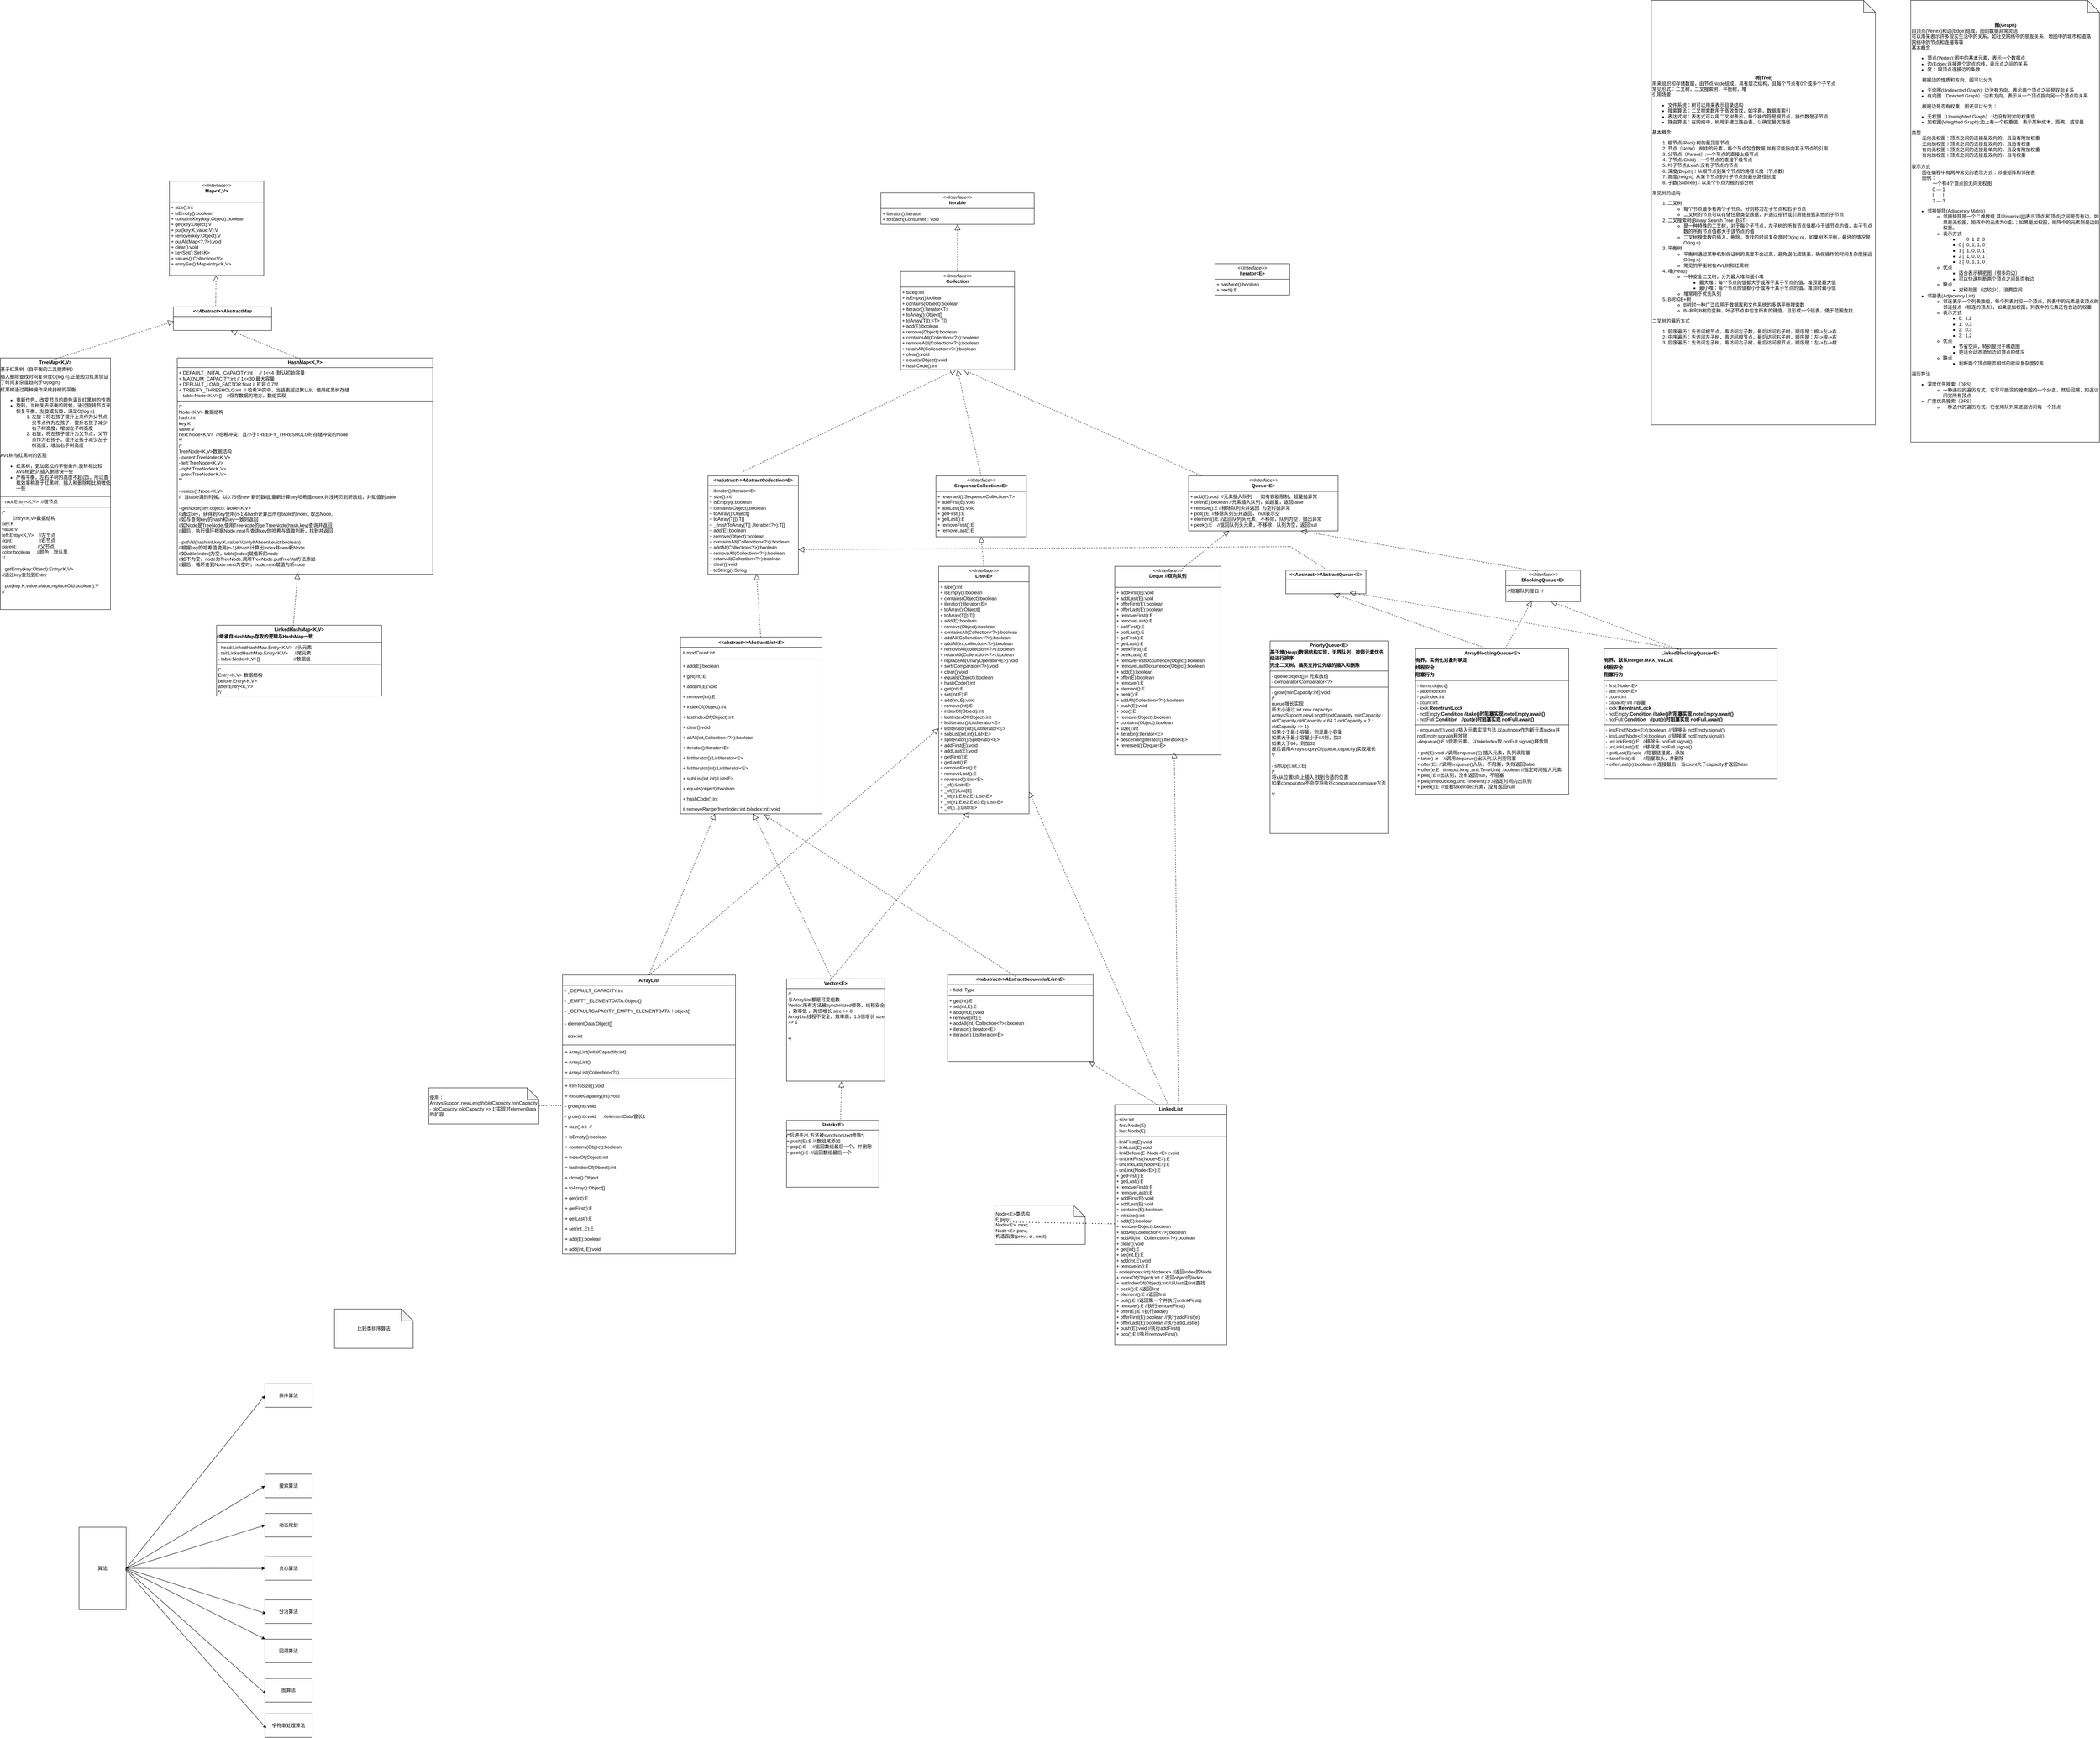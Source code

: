 <mxfile version="24.7.17">
  <diagram name="第 1 页" id="YbzWW5LpQO2l_ZJEJGdQ">
    <mxGraphModel dx="3716" dy="1568" grid="1" gridSize="10" guides="1" tooltips="1" connect="1" arrows="1" fold="1" page="1" pageScale="1" pageWidth="827" pageHeight="1169" math="0" shadow="0">
      <root>
        <mxCell id="0" />
        <mxCell id="1" parent="0" />
        <mxCell id="81L4wlxiSWu801nx8BuZ-2" value="&lt;p style=&quot;margin:0px;margin-top:4px;text-align:center;&quot;&gt;&lt;i&gt;&amp;lt;&amp;lt;Interface&amp;gt;&amp;gt;&lt;/i&gt;&lt;br&gt;&lt;b&gt;Iterable&lt;/b&gt;&lt;/p&gt;&lt;hr size=&quot;1&quot; style=&quot;border-style:solid;&quot;&gt;&lt;p style=&quot;margin:0px;margin-left:4px;&quot;&gt;+ Iterator():Iterator&lt;br&gt;+ forEach(Consumer): void&lt;/p&gt;" style="verticalAlign=top;align=left;overflow=fill;html=1;whiteSpace=wrap;strokeColor=default;fontFamily=Helvetica;fontSize=12;fontColor=default;fillColor=default;" parent="1" vertex="1">
          <mxGeometry x="-560" y="-530" width="390" height="80" as="geometry" />
        </mxCell>
        <mxCell id="81L4wlxiSWu801nx8BuZ-3" value="&lt;p style=&quot;margin:0px;margin-top:4px;text-align:center;&quot;&gt;&lt;i&gt;&amp;lt;&amp;lt;Interface&amp;gt;&amp;gt;&lt;/i&gt;&lt;br&gt;&lt;b&gt;Iterator&amp;lt;E&amp;gt;&lt;/b&gt;&lt;/p&gt;&lt;hr size=&quot;1&quot; style=&quot;border-style:solid;&quot;&gt;&lt;p style=&quot;margin:0px;margin-left:4px;&quot;&gt;+ hasNext():boolean&lt;br&gt;+ next():E&lt;/p&gt;" style="verticalAlign=top;align=left;overflow=fill;html=1;whiteSpace=wrap;strokeColor=default;fontFamily=Helvetica;fontSize=12;fontColor=default;fillColor=default;" parent="1" vertex="1">
          <mxGeometry x="290" y="-350" width="190" height="80" as="geometry" />
        </mxCell>
        <mxCell id="81L4wlxiSWu801nx8BuZ-4" value="&lt;p style=&quot;margin:0px;margin-top:4px;text-align:center;&quot;&gt;&lt;i&gt;&amp;lt;&amp;lt;Interface&amp;gt;&amp;gt;&lt;/i&gt;&lt;br&gt;&lt;b&gt;Collection&lt;/b&gt;&lt;/p&gt;&lt;hr size=&quot;1&quot; style=&quot;border-style:solid;&quot;&gt;&lt;p style=&quot;margin:0px;margin-left:4px;&quot;&gt;+ size():int&lt;br&gt;+ isEmpty():bollean&lt;/p&gt;&lt;p style=&quot;margin:0px;margin-left:4px;&quot;&gt;+ contains(Object):boolean&lt;/p&gt;&lt;p style=&quot;margin:0px;margin-left:4px;&quot;&gt;+ iterator():Iterator&amp;lt;T&amp;gt;&lt;/p&gt;&lt;p style=&quot;margin:0px;margin-left:4px;&quot;&gt;+ toArray():Object[]&lt;/p&gt;&lt;p style=&quot;margin:0px;margin-left:4px;&quot;&gt;+ toArray(T[]):&amp;lt;T&amp;gt; T[]&lt;/p&gt;&lt;p style=&quot;margin:0px;margin-left:4px;&quot;&gt;+ add(E):boolean&lt;/p&gt;&lt;p style=&quot;margin:0px;margin-left:4px;&quot;&gt;+ remove(Object):boolean&lt;/p&gt;&lt;p style=&quot;margin:0px;margin-left:4px;&quot;&gt;+ containsAll(Collection&amp;lt;?&amp;gt;):boolean&lt;/p&gt;&lt;p style=&quot;margin:0px;margin-left:4px;&quot;&gt;+ removeALl(Collection&amp;lt;?&amp;gt;):boolean&lt;/p&gt;&lt;p style=&quot;margin:0px;margin-left:4px;&quot;&gt;+ retainAll(Collenction&amp;lt;?&amp;gt;):boolean&lt;/p&gt;&lt;p style=&quot;margin:0px;margin-left:4px;&quot;&gt;+ clear():void&lt;/p&gt;&lt;p style=&quot;margin:0px;margin-left:4px;&quot;&gt;+ equals(Object):void&lt;/p&gt;&lt;p style=&quot;margin:0px;margin-left:4px;&quot;&gt;+ hashCode():int&lt;/p&gt;&lt;p style=&quot;margin:0px;margin-left:4px;&quot;&gt;&lt;br&gt;&lt;/p&gt;" style="verticalAlign=top;align=left;overflow=fill;html=1;whiteSpace=wrap;strokeColor=default;fontFamily=Helvetica;fontSize=12;fontColor=default;fillColor=default;" parent="1" vertex="1">
          <mxGeometry x="-510" y="-330" width="290" height="250" as="geometry" />
        </mxCell>
        <mxCell id="81L4wlxiSWu801nx8BuZ-5" value="" style="endArrow=block;dashed=1;endFill=0;endSize=12;html=1;rounded=0;fontFamily=Helvetica;fontSize=12;fontColor=default;entryX=0.5;entryY=1;entryDx=0;entryDy=0;" parent="1" source="81L4wlxiSWu801nx8BuZ-4" target="81L4wlxiSWu801nx8BuZ-2" edge="1">
          <mxGeometry width="160" relative="1" as="geometry">
            <mxPoint x="450" y="510" as="sourcePoint" />
            <mxPoint x="610" y="510" as="targetPoint" />
          </mxGeometry>
        </mxCell>
        <mxCell id="81L4wlxiSWu801nx8BuZ-7" value="&lt;p style=&quot;margin:0px;margin-top:4px;text-align:center;&quot;&gt;&lt;i&gt;&amp;lt;&amp;lt;Interface&amp;gt;&amp;gt;&lt;/i&gt;&lt;br&gt;&lt;b&gt;SequenceCollection&amp;lt;E&amp;gt;&lt;/b&gt;&lt;/p&gt;&lt;hr size=&quot;1&quot; style=&quot;border-style:solid;&quot;&gt;&lt;p style=&quot;margin:0px;margin-left:4px;&quot;&gt;+ reversed():SequenceCollection&amp;lt;T&amp;gt;&lt;br&gt;+ addFirst(E):void&lt;/p&gt;&lt;p style=&quot;margin:0px;margin-left:4px;&quot;&gt;+ addLast(E):void&lt;/p&gt;&lt;p style=&quot;margin:0px;margin-left:4px;&quot;&gt;+ getFirst():E&lt;/p&gt;&lt;p style=&quot;margin:0px;margin-left:4px;&quot;&gt;+ getLast():E&lt;/p&gt;&lt;p style=&quot;margin:0px;margin-left:4px;&quot;&gt;+ removeFirst():E&lt;/p&gt;&lt;p style=&quot;margin:0px;margin-left:4px;&quot;&gt;+ removeLast():E&lt;/p&gt;&lt;p style=&quot;margin:0px;margin-left:4px;&quot;&gt;&lt;br&gt;&lt;/p&gt;&lt;p style=&quot;margin:0px;margin-left:4px;&quot;&gt;&lt;br&gt;&lt;/p&gt;" style="verticalAlign=top;align=left;overflow=fill;html=1;whiteSpace=wrap;strokeColor=default;fontFamily=Helvetica;fontSize=12;fontColor=default;fillColor=default;" parent="1" vertex="1">
          <mxGeometry x="-420" y="190" width="230" height="155" as="geometry" />
        </mxCell>
        <mxCell id="81L4wlxiSWu801nx8BuZ-8" value="" style="endArrow=block;dashed=1;endFill=0;endSize=12;html=1;rounded=0;fontFamily=Helvetica;fontSize=12;fontColor=default;exitX=0.5;exitY=0;exitDx=0;exitDy=0;entryX=0.5;entryY=1;entryDx=0;entryDy=0;" parent="1" source="81L4wlxiSWu801nx8BuZ-7" target="81L4wlxiSWu801nx8BuZ-4" edge="1">
          <mxGeometry width="160" relative="1" as="geometry">
            <mxPoint x="342.01" y="524" as="sourcePoint" />
            <mxPoint x="327.98" y="450" as="targetPoint" />
          </mxGeometry>
        </mxCell>
        <mxCell id="81L4wlxiSWu801nx8BuZ-9" value="&lt;p style=&quot;margin:0px;margin-top:4px;text-align:center;&quot;&gt;&lt;i&gt;&amp;lt;&amp;lt;Interface&amp;gt;&amp;gt;&lt;/i&gt;&lt;br&gt;&lt;b&gt;List&amp;lt;E&amp;gt;&lt;/b&gt;&lt;/p&gt;&lt;hr size=&quot;1&quot; style=&quot;border-style:solid;&quot;&gt;&lt;p style=&quot;margin:0px;margin-left:4px;&quot;&gt;+ size():int&lt;/p&gt;&lt;p style=&quot;margin:0px;margin-left:4px;&quot;&gt;+ isEmpty():boolean&lt;/p&gt;&lt;p style=&quot;margin:0px;margin-left:4px;&quot;&gt;+ contains(Object):boolean&lt;/p&gt;&lt;p style=&quot;margin:0px;margin-left:4px;&quot;&gt;+ iterator():Iterator&amp;lt;E&amp;gt;&lt;/p&gt;&lt;p style=&quot;margin:0px;margin-left:4px;&quot;&gt;+ toArray():Object[]&lt;/p&gt;&lt;p style=&quot;margin:0px;margin-left:4px;&quot;&gt;+ toArray(T[]):T[]&lt;/p&gt;&lt;p style=&quot;margin:0px;margin-left:4px;&quot;&gt;+ add(E):boolean&lt;/p&gt;&lt;p style=&quot;margin:0px;margin-left:4px;&quot;&gt;+ remove(Object):boolean&lt;/p&gt;&lt;p style=&quot;margin:0px;margin-left:4px;&quot;&gt;+ containsAll(Collection&amp;lt;?&amp;gt;):boolean&lt;/p&gt;&lt;p style=&quot;margin:0px;margin-left:4px;&quot;&gt;+ addAll(Collenction&amp;lt;?&amp;gt;):boolean&lt;/p&gt;&lt;p style=&quot;margin:0px;margin-left:4px;&quot;&gt;+ addAll(int,collection&amp;lt;?&amp;gt;):boolean&lt;/p&gt;&lt;p style=&quot;margin:0px;margin-left:4px;&quot;&gt;+ removeAll(collection&amp;lt;?&amp;gt;):boolean&lt;/p&gt;&lt;p style=&quot;margin:0px;margin-left:4px;&quot;&gt;+ retainAll(Collenction&amp;lt;?&amp;gt;):boolean&lt;/p&gt;&lt;p style=&quot;margin:0px;margin-left:4px;&quot;&gt;+ replaceAll(UnaryOperator&amp;lt;E&amp;gt;):void&lt;/p&gt;&lt;p style=&quot;margin:0px;margin-left:4px;&quot;&gt;+ sort(Comparator&amp;lt;?&amp;gt;):void&lt;/p&gt;&lt;p style=&quot;margin:0px;margin-left:4px;&quot;&gt;+ clear():void&lt;/p&gt;&lt;p style=&quot;margin:0px;margin-left:4px;&quot;&gt;+ equals(Object):boolean&lt;/p&gt;&lt;p style=&quot;margin:0px;margin-left:4px;&quot;&gt;+ hashCode():int&lt;/p&gt;&lt;p style=&quot;margin:0px;margin-left:4px;&quot;&gt;+ get(int):E&lt;/p&gt;&lt;p style=&quot;margin:0px;margin-left:4px;&quot;&gt;+ set(int,E):E&lt;/p&gt;&lt;p style=&quot;margin:0px;margin-left:4px;&quot;&gt;+ add(int,E):void&lt;/p&gt;&lt;p style=&quot;margin:0px;margin-left:4px;&quot;&gt;+ remove(int):E&lt;/p&gt;&lt;p style=&quot;margin:0px;margin-left:4px;&quot;&gt;+ indexOf(Object):int&lt;/p&gt;&lt;p style=&quot;margin:0px;margin-left:4px;&quot;&gt;+ lastIndexOf(Object):int&lt;/p&gt;&lt;p style=&quot;margin:0px;margin-left:4px;&quot;&gt;+ listIterator():ListIterator&amp;lt;E&amp;gt;&lt;/p&gt;&lt;p style=&quot;margin:0px;margin-left:4px;&quot;&gt;+ listIterator(int):ListIterator&amp;lt;E&amp;gt;&lt;/p&gt;&lt;p style=&quot;margin:0px;margin-left:4px;&quot;&gt;+ subList(int,int):List&amp;lt;E&amp;gt;&lt;/p&gt;&lt;p style=&quot;margin:0px;margin-left:4px;&quot;&gt;+ spliterator():Spliterator&amp;lt;E&amp;gt;&lt;/p&gt;&lt;p style=&quot;margin:0px;margin-left:4px;&quot;&gt;+ addFirst(E):void&lt;/p&gt;&lt;p style=&quot;margin:0px;margin-left:4px;&quot;&gt;+ addLast(E):void&lt;/p&gt;&lt;p style=&quot;margin:0px;margin-left:4px;&quot;&gt;+ getFirst():E&lt;/p&gt;&lt;p style=&quot;margin:0px;margin-left:4px;&quot;&gt;+ getLast():E&lt;/p&gt;&lt;p style=&quot;margin:0px;margin-left:4px;&quot;&gt;+ removeFirst():E&lt;/p&gt;&lt;p style=&quot;margin:0px;margin-left:4px;&quot;&gt;+ removeLast():E&lt;/p&gt;&lt;p style=&quot;margin:0px;margin-left:4px;&quot;&gt;+ reversed():List&amp;lt;E&amp;gt;&lt;/p&gt;&lt;p style=&quot;margin:0px;margin-left:4px;&quot;&gt;+ _of():List&amp;lt;E&amp;gt;&lt;/p&gt;&lt;p style=&quot;margin:0px;margin-left:4px;&quot;&gt;+ _of(E):List[E]&lt;/p&gt;&lt;p style=&quot;margin:0px;margin-left:4px;&quot;&gt;+ _of(e1:E,e2:E):List&amp;lt;E&amp;gt;&lt;/p&gt;&lt;p style=&quot;margin:0px;margin-left:4px;&quot;&gt;+ _of(e1:E,e2:E,e3:E):List&amp;lt;E&amp;gt;&lt;/p&gt;&lt;p style=&quot;margin:0px;margin-left:4px;&quot;&gt;+ _of(E..):List&amp;lt;E&amp;gt;&lt;/p&gt;" style="verticalAlign=top;align=left;overflow=fill;html=1;whiteSpace=wrap;strokeColor=default;fontFamily=Helvetica;fontSize=12;fontColor=default;fillColor=default;" parent="1" vertex="1">
          <mxGeometry x="-413" y="420" width="230" height="630" as="geometry" />
        </mxCell>
        <mxCell id="81L4wlxiSWu801nx8BuZ-10" value="" style="endArrow=block;dashed=1;endFill=0;endSize=12;html=1;rounded=0;fontFamily=Helvetica;fontSize=12;fontColor=default;exitX=0.5;exitY=0;exitDx=0;exitDy=0;entryX=0.5;entryY=1;entryDx=0;entryDy=0;" parent="1" source="81L4wlxiSWu801nx8BuZ-9" target="81L4wlxiSWu801nx8BuZ-7" edge="1">
          <mxGeometry width="160" relative="1" as="geometry">
            <mxPoint x="450" y="430" as="sourcePoint" />
            <mxPoint x="610" y="430" as="targetPoint" />
          </mxGeometry>
        </mxCell>
        <mxCell id="81L4wlxiSWu801nx8BuZ-11" value="&lt;p style=&quot;margin:0px;margin-top:4px;text-align:center;&quot;&gt;&lt;i&gt;&lt;b style=&quot;background-color: initial;&quot;&gt;&amp;lt;&amp;lt;abstract&amp;gt;&amp;gt;&lt;/b&gt;&lt;b&gt;AbstractCollection&amp;lt;E&amp;gt;&lt;/b&gt;&lt;/i&gt;&lt;/p&gt;&lt;hr size=&quot;1&quot; style=&quot;border-style:solid;&quot;&gt;&lt;p style=&quot;margin:0px;margin-left:4px;&quot;&gt;&lt;span style=&quot;background-color: initial;&quot;&gt;+ iterator():Iterator&amp;lt;E&amp;gt;&lt;/span&gt;&lt;/p&gt;&lt;p style=&quot;margin:0px;margin-left:4px;&quot;&gt;&lt;span style=&quot;background-color: initial;&quot;&gt;+ size():int&lt;/span&gt;&lt;/p&gt;&lt;p style=&quot;margin:0px;margin-left:4px;&quot;&gt;&lt;span style=&quot;background-color: initial;&quot;&gt;+ isEmpty():boolean&lt;/span&gt;&lt;/p&gt;&lt;p style=&quot;margin:0px;margin-left:4px;&quot;&gt;&lt;span style=&quot;background-color: initial;&quot;&gt;+ contains(Object):boolean&lt;/span&gt;&lt;/p&gt;&lt;p style=&quot;margin:0px;margin-left:4px;&quot;&gt;&lt;span style=&quot;background-color: initial;&quot;&gt;+ toArray():Object[]&lt;/span&gt;&lt;/p&gt;&lt;p style=&quot;margin:0px;margin-left:4px;&quot;&gt;&lt;span style=&quot;background-color: initial;&quot;&gt;+ toArray(T[]):T[]&lt;/span&gt;&lt;/p&gt;&lt;p style=&quot;margin:0px;margin-left:4px;&quot;&gt;&lt;span style=&quot;background-color: initial;&quot;&gt;+ _finishToArray(T[] ,Iterator&amp;lt;?&amp;gt;):T[]&lt;/span&gt;&lt;/p&gt;&lt;p style=&quot;margin:0px;margin-left:4px;&quot;&gt;&lt;span style=&quot;background-color: initial;&quot;&gt;+ add(E):boolean&lt;/span&gt;&lt;/p&gt;&lt;p style=&quot;margin:0px;margin-left:4px;&quot;&gt;&lt;span style=&quot;background-color: initial;&quot;&gt;+ remove(Object):boolean&lt;/span&gt;&lt;/p&gt;&lt;p style=&quot;margin:0px;margin-left:4px;&quot;&gt;&lt;span style=&quot;background-color: initial;&quot;&gt;+ containsAll(Collenction&amp;lt;?&amp;gt;):boolean&lt;/span&gt;&lt;/p&gt;&lt;p style=&quot;margin:0px;margin-left:4px;&quot;&gt;&lt;span style=&quot;background-color: initial;&quot;&gt;+ addAll(Collection&amp;lt;?&amp;gt;):boolean&lt;/span&gt;&lt;/p&gt;&lt;p style=&quot;margin:0px;margin-left:4px;&quot;&gt;&lt;span style=&quot;background-color: initial;&quot;&gt;+ removeAll(Collection&amp;lt;?&amp;gt;):boolean&lt;/span&gt;&lt;/p&gt;&lt;p style=&quot;margin:0px;margin-left:4px;&quot;&gt;&lt;span style=&quot;background-color: initial;&quot;&gt;+ retainAll(Collection&amp;lt;?&amp;gt;):boolean&lt;/span&gt;&lt;/p&gt;&lt;p style=&quot;margin:0px;margin-left:4px;&quot;&gt;&lt;span style=&quot;background-color: initial;&quot;&gt;+ clear():void&lt;/span&gt;&lt;/p&gt;&lt;p style=&quot;margin:0px;margin-left:4px;&quot;&gt;&lt;span style=&quot;background-color: initial;&quot;&gt;+ toString():String&lt;/span&gt;&lt;/p&gt;&lt;p style=&quot;margin:0px;margin-left:4px;&quot;&gt;&lt;span style=&quot;background-color: initial;&quot;&gt;&lt;br&gt;&lt;/span&gt;&lt;/p&gt;" style="verticalAlign=top;align=left;overflow=fill;html=1;whiteSpace=wrap;strokeColor=default;fontFamily=Helvetica;fontSize=12;fontColor=default;fillColor=default;" parent="1" vertex="1">
          <mxGeometry x="-1000" y="190" width="230" height="250" as="geometry" />
        </mxCell>
        <mxCell id="81L4wlxiSWu801nx8BuZ-12" value="" style="endArrow=block;dashed=1;endFill=0;endSize=12;html=1;rounded=0;fontFamily=Helvetica;fontSize=12;fontColor=default;exitX=0.443;exitY=-0.032;exitDx=0;exitDy=0;exitPerimeter=0;entryX=0.528;entryY=1.013;entryDx=0;entryDy=0;entryPerimeter=0;" parent="1" edge="1">
          <mxGeometry width="160" relative="1" as="geometry">
            <mxPoint x="-910.0" y="178.75" as="sourcePoint" />
            <mxPoint x="-368.77" y="-80" as="targetPoint" />
          </mxGeometry>
        </mxCell>
        <mxCell id="81L4wlxiSWu801nx8BuZ-13" value="" style="endArrow=block;dashed=1;endFill=0;endSize=12;html=1;rounded=0;fontFamily=Helvetica;fontSize=12;fontColor=default;exitX=0.567;exitY=-0.001;exitDx=0;exitDy=0;exitPerimeter=0;" parent="1" source="81L4wlxiSWu801nx8BuZ-50" target="81L4wlxiSWu801nx8BuZ-11" edge="1">
          <mxGeometry width="160" relative="1" as="geometry">
            <mxPoint x="-2.274e-13" y="740" as="sourcePoint" />
            <mxPoint x="34.07" y="659.5" as="targetPoint" />
          </mxGeometry>
        </mxCell>
        <mxCell id="81L4wlxiSWu801nx8BuZ-18" value="ArrayList" style="swimlane;fontStyle=1;align=center;verticalAlign=top;childLayout=stackLayout;horizontal=1;startSize=26;horizontalStack=0;resizeParent=1;resizeParentMax=0;resizeLast=0;collapsible=1;marginBottom=0;whiteSpace=wrap;html=1;strokeColor=default;fontFamily=Helvetica;fontSize=12;fontColor=default;fillColor=default;" parent="1" vertex="1">
          <mxGeometry x="-1370" y="1460" width="440" height="710" as="geometry">
            <mxRectangle x="-360" y="1083" width="100" height="30" as="alternateBounds" />
          </mxGeometry>
        </mxCell>
        <mxCell id="81L4wlxiSWu801nx8BuZ-22" value="- _DEFAULT_CAPACITY:int&lt;div&gt;&lt;br&gt;&lt;/div&gt;" style="text;strokeColor=none;fillColor=none;align=left;verticalAlign=top;spacingLeft=4;spacingRight=4;overflow=hidden;rotatable=0;points=[[0,0.5],[1,0.5]];portConstraint=eastwest;whiteSpace=wrap;html=1;fontFamily=Helvetica;fontSize=12;fontColor=default;" parent="81L4wlxiSWu801nx8BuZ-18" vertex="1">
          <mxGeometry y="26" width="440" height="26" as="geometry" />
        </mxCell>
        <object label="&lt;div&gt;- _EMPTY_ELEMENTDATA:Object{}&lt;/div&gt;" em="12" id="81L4wlxiSWu801nx8BuZ-23">
          <mxCell style="text;strokeColor=none;fillColor=none;align=left;verticalAlign=top;spacingLeft=4;spacingRight=4;overflow=hidden;rotatable=0;points=[[0,0.5],[1,0.5]];portConstraint=eastwest;whiteSpace=wrap;html=1;fontFamily=Helvetica;fontSize=12;fontColor=default;" parent="81L4wlxiSWu801nx8BuZ-18" vertex="1">
            <mxGeometry y="52" width="440" height="26" as="geometry" />
          </mxCell>
        </object>
        <object label="&lt;div&gt;- _DEFAULTCAPACITY_EMPTY_ELEMENTDATA：object{}&lt;/div&gt;" em="12" id="81L4wlxiSWu801nx8BuZ-25">
          <mxCell style="text;strokeColor=none;fillColor=none;align=left;verticalAlign=top;spacingLeft=4;spacingRight=4;overflow=hidden;rotatable=0;points=[[0,0.5],[1,0.5]];portConstraint=eastwest;whiteSpace=wrap;html=1;fontFamily=Helvetica;fontSize=12;fontColor=default;" parent="81L4wlxiSWu801nx8BuZ-18" vertex="1">
            <mxGeometry y="78" width="440" height="32" as="geometry" />
          </mxCell>
        </object>
        <object label="- elementData:Object[]" em="12" id="81L4wlxiSWu801nx8BuZ-24">
          <mxCell style="text;strokeColor=none;fillColor=none;align=left;verticalAlign=top;spacingLeft=4;spacingRight=4;overflow=hidden;rotatable=0;points=[[0,0.5],[1,0.5]];portConstraint=eastwest;whiteSpace=wrap;html=1;fontFamily=Helvetica;fontSize=12;fontColor=default;" parent="81L4wlxiSWu801nx8BuZ-18" vertex="1">
            <mxGeometry y="110" width="440" height="32" as="geometry" />
          </mxCell>
        </object>
        <object label="- size:int" em="12" id="81L4wlxiSWu801nx8BuZ-19">
          <mxCell style="text;strokeColor=none;fillColor=none;align=left;verticalAlign=top;spacingLeft=4;spacingRight=4;overflow=hidden;rotatable=0;points=[[0,0.5],[1,0.5]];portConstraint=eastwest;whiteSpace=wrap;html=1;fontFamily=Helvetica;fontSize=12;fontColor=default;" parent="81L4wlxiSWu801nx8BuZ-18" vertex="1">
            <mxGeometry y="142" width="440" height="32" as="geometry" />
          </mxCell>
        </object>
        <mxCell id="81L4wlxiSWu801nx8BuZ-39" value="" style="line;strokeWidth=1;fillColor=none;align=left;verticalAlign=middle;spacingTop=-1;spacingLeft=3;spacingRight=3;rotatable=0;labelPosition=right;points=[];portConstraint=eastwest;strokeColor=inherit;fontFamily=Helvetica;fontSize=12;fontColor=default;" parent="81L4wlxiSWu801nx8BuZ-18" vertex="1">
          <mxGeometry y="174" width="440" height="8" as="geometry" />
        </mxCell>
        <mxCell id="81L4wlxiSWu801nx8BuZ-29" value="+ ArrayList(initalCapactity:int)" style="text;strokeColor=none;fillColor=none;align=left;verticalAlign=top;spacingLeft=4;spacingRight=4;overflow=hidden;rotatable=0;points=[[0,0.5],[1,0.5]];portConstraint=eastwest;whiteSpace=wrap;html=1;fontFamily=Helvetica;fontSize=12;fontColor=default;" parent="81L4wlxiSWu801nx8BuZ-18" vertex="1">
          <mxGeometry y="182" width="440" height="26" as="geometry" />
        </mxCell>
        <mxCell id="81L4wlxiSWu801nx8BuZ-30" value="+ ArrayList()&lt;div&gt;&lt;br&gt;&lt;/div&gt;" style="text;strokeColor=none;fillColor=none;align=left;verticalAlign=top;spacingLeft=4;spacingRight=4;overflow=hidden;rotatable=0;points=[[0,0.5],[1,0.5]];portConstraint=eastwest;whiteSpace=wrap;html=1;fontFamily=Helvetica;fontSize=12;fontColor=default;" parent="81L4wlxiSWu801nx8BuZ-18" vertex="1">
          <mxGeometry y="208" width="440" height="26" as="geometry" />
        </mxCell>
        <mxCell id="81L4wlxiSWu801nx8BuZ-36" value="+ ArrayList(Collection&amp;lt;?&amp;gt;)&lt;div&gt;&lt;br&gt;&lt;/div&gt;" style="text;strokeColor=none;fillColor=none;align=left;verticalAlign=top;spacingLeft=4;spacingRight=4;overflow=hidden;rotatable=0;points=[[0,0.5],[1,0.5]];portConstraint=eastwest;whiteSpace=wrap;html=1;fontFamily=Helvetica;fontSize=12;fontColor=default;" parent="81L4wlxiSWu801nx8BuZ-18" vertex="1">
          <mxGeometry y="234" width="440" height="26" as="geometry" />
        </mxCell>
        <mxCell id="81L4wlxiSWu801nx8BuZ-20" value="" style="line;strokeWidth=1;fillColor=none;align=left;verticalAlign=middle;spacingTop=-1;spacingLeft=3;spacingRight=3;rotatable=0;labelPosition=right;points=[];portConstraint=eastwest;strokeColor=inherit;fontFamily=Helvetica;fontSize=12;fontColor=default;" parent="81L4wlxiSWu801nx8BuZ-18" vertex="1">
          <mxGeometry y="260" width="440" height="8" as="geometry" />
        </mxCell>
        <mxCell id="81L4wlxiSWu801nx8BuZ-37" value="&lt;div&gt;+ trimToSize();void&lt;/div&gt;" style="text;strokeColor=none;fillColor=none;align=left;verticalAlign=top;spacingLeft=4;spacingRight=4;overflow=hidden;rotatable=0;points=[[0,0.5],[1,0.5]];portConstraint=eastwest;whiteSpace=wrap;html=1;fontFamily=Helvetica;fontSize=12;fontColor=default;" parent="81L4wlxiSWu801nx8BuZ-18" vertex="1">
          <mxGeometry y="268" width="440" height="26" as="geometry" />
        </mxCell>
        <mxCell id="81L4wlxiSWu801nx8BuZ-93" value="&lt;div&gt;+ exsureCapacity(int):void&lt;/div&gt;" style="text;strokeColor=none;fillColor=none;align=left;verticalAlign=top;spacingLeft=4;spacingRight=4;overflow=hidden;rotatable=0;points=[[0,0.5],[1,0.5]];portConstraint=eastwest;whiteSpace=wrap;html=1;fontFamily=Helvetica;fontSize=12;fontColor=default;" parent="81L4wlxiSWu801nx8BuZ-18" vertex="1">
          <mxGeometry y="294" width="440" height="26" as="geometry" />
        </mxCell>
        <mxCell id="81L4wlxiSWu801nx8BuZ-94" value="&lt;div&gt;- grow(int):void&lt;/div&gt;&lt;div&gt;&lt;br&gt;&lt;/div&gt;" style="text;strokeColor=none;fillColor=none;align=left;verticalAlign=top;spacingLeft=4;spacingRight=4;overflow=hidden;rotatable=0;points=[[0,0.5],[1,0.5]];portConstraint=eastwest;whiteSpace=wrap;html=1;fontFamily=Helvetica;fontSize=12;fontColor=default;" parent="81L4wlxiSWu801nx8BuZ-18" vertex="1">
          <mxGeometry y="320" width="440" height="26" as="geometry" />
        </mxCell>
        <mxCell id="81L4wlxiSWu801nx8BuZ-103" value="&lt;div&gt;- grow(int):void&amp;nbsp; &amp;nbsp; &amp;nbsp; //elementData曾长1&lt;/div&gt;&lt;div&gt;&lt;br&gt;&lt;/div&gt;" style="text;strokeColor=none;fillColor=none;align=left;verticalAlign=top;spacingLeft=4;spacingRight=4;overflow=hidden;rotatable=0;points=[[0,0.5],[1,0.5]];portConstraint=eastwest;whiteSpace=wrap;html=1;fontFamily=Helvetica;fontSize=12;fontColor=default;" parent="81L4wlxiSWu801nx8BuZ-18" vertex="1">
          <mxGeometry y="346" width="440" height="26" as="geometry" />
        </mxCell>
        <mxCell id="81L4wlxiSWu801nx8BuZ-104" value="&lt;div&gt;+ size():int&amp;nbsp; //&lt;/div&gt;" style="text;strokeColor=none;fillColor=none;align=left;verticalAlign=top;spacingLeft=4;spacingRight=4;overflow=hidden;rotatable=0;points=[[0,0.5],[1,0.5]];portConstraint=eastwest;whiteSpace=wrap;html=1;fontFamily=Helvetica;fontSize=12;fontColor=default;" parent="81L4wlxiSWu801nx8BuZ-18" vertex="1">
          <mxGeometry y="372" width="440" height="26" as="geometry" />
        </mxCell>
        <mxCell id="81L4wlxiSWu801nx8BuZ-106" value="+ isEmpty():boolean" style="text;strokeColor=none;fillColor=none;align=left;verticalAlign=top;spacingLeft=4;spacingRight=4;overflow=hidden;rotatable=0;points=[[0,0.5],[1,0.5]];portConstraint=eastwest;whiteSpace=wrap;html=1;fontFamily=Helvetica;fontSize=12;fontColor=default;" parent="81L4wlxiSWu801nx8BuZ-18" vertex="1">
          <mxGeometry y="398" width="440" height="26" as="geometry" />
        </mxCell>
        <mxCell id="81L4wlxiSWu801nx8BuZ-107" value="+ contains(Object):boolean" style="text;strokeColor=none;fillColor=none;align=left;verticalAlign=top;spacingLeft=4;spacingRight=4;overflow=hidden;rotatable=0;points=[[0,0.5],[1,0.5]];portConstraint=eastwest;whiteSpace=wrap;html=1;fontFamily=Helvetica;fontSize=12;fontColor=default;" parent="81L4wlxiSWu801nx8BuZ-18" vertex="1">
          <mxGeometry y="424" width="440" height="26" as="geometry" />
        </mxCell>
        <mxCell id="81L4wlxiSWu801nx8BuZ-108" value="+ indexOf(Object):int" style="text;strokeColor=none;fillColor=none;align=left;verticalAlign=top;spacingLeft=4;spacingRight=4;overflow=hidden;rotatable=0;points=[[0,0.5],[1,0.5]];portConstraint=eastwest;whiteSpace=wrap;html=1;fontFamily=Helvetica;fontSize=12;fontColor=default;" parent="81L4wlxiSWu801nx8BuZ-18" vertex="1">
          <mxGeometry y="450" width="440" height="26" as="geometry" />
        </mxCell>
        <mxCell id="81L4wlxiSWu801nx8BuZ-109" value="+ lastIndexOf(Object):int" style="text;strokeColor=none;fillColor=none;align=left;verticalAlign=top;spacingLeft=4;spacingRight=4;overflow=hidden;rotatable=0;points=[[0,0.5],[1,0.5]];portConstraint=eastwest;whiteSpace=wrap;html=1;fontFamily=Helvetica;fontSize=12;fontColor=default;" parent="81L4wlxiSWu801nx8BuZ-18" vertex="1">
          <mxGeometry y="476" width="440" height="26" as="geometry" />
        </mxCell>
        <mxCell id="81L4wlxiSWu801nx8BuZ-110" value="+ clone():Object" style="text;strokeColor=none;fillColor=none;align=left;verticalAlign=top;spacingLeft=4;spacingRight=4;overflow=hidden;rotatable=0;points=[[0,0.5],[1,0.5]];portConstraint=eastwest;whiteSpace=wrap;html=1;fontFamily=Helvetica;fontSize=12;fontColor=default;" parent="81L4wlxiSWu801nx8BuZ-18" vertex="1">
          <mxGeometry y="502" width="440" height="26" as="geometry" />
        </mxCell>
        <mxCell id="81L4wlxiSWu801nx8BuZ-111" value="+ toArray():Object[]" style="text;strokeColor=none;fillColor=none;align=left;verticalAlign=top;spacingLeft=4;spacingRight=4;overflow=hidden;rotatable=0;points=[[0,0.5],[1,0.5]];portConstraint=eastwest;whiteSpace=wrap;html=1;fontFamily=Helvetica;fontSize=12;fontColor=default;" parent="81L4wlxiSWu801nx8BuZ-18" vertex="1">
          <mxGeometry y="528" width="440" height="26" as="geometry" />
        </mxCell>
        <mxCell id="81L4wlxiSWu801nx8BuZ-112" value="+ get(int):E" style="text;strokeColor=none;fillColor=none;align=left;verticalAlign=top;spacingLeft=4;spacingRight=4;overflow=hidden;rotatable=0;points=[[0,0.5],[1,0.5]];portConstraint=eastwest;whiteSpace=wrap;html=1;fontFamily=Helvetica;fontSize=12;fontColor=default;" parent="81L4wlxiSWu801nx8BuZ-18" vertex="1">
          <mxGeometry y="554" width="440" height="26" as="geometry" />
        </mxCell>
        <mxCell id="81L4wlxiSWu801nx8BuZ-113" value="+ getFirst():E" style="text;strokeColor=none;fillColor=none;align=left;verticalAlign=top;spacingLeft=4;spacingRight=4;overflow=hidden;rotatable=0;points=[[0,0.5],[1,0.5]];portConstraint=eastwest;whiteSpace=wrap;html=1;fontFamily=Helvetica;fontSize=12;fontColor=default;" parent="81L4wlxiSWu801nx8BuZ-18" vertex="1">
          <mxGeometry y="580" width="440" height="26" as="geometry" />
        </mxCell>
        <mxCell id="81L4wlxiSWu801nx8BuZ-114" value="+ getLast():E" style="text;strokeColor=none;fillColor=none;align=left;verticalAlign=top;spacingLeft=4;spacingRight=4;overflow=hidden;rotatable=0;points=[[0,0.5],[1,0.5]];portConstraint=eastwest;whiteSpace=wrap;html=1;fontFamily=Helvetica;fontSize=12;fontColor=default;" parent="81L4wlxiSWu801nx8BuZ-18" vertex="1">
          <mxGeometry y="606" width="440" height="26" as="geometry" />
        </mxCell>
        <mxCell id="81L4wlxiSWu801nx8BuZ-115" value="+ set(int ,E):E" style="text;strokeColor=none;fillColor=none;align=left;verticalAlign=top;spacingLeft=4;spacingRight=4;overflow=hidden;rotatable=0;points=[[0,0.5],[1,0.5]];portConstraint=eastwest;whiteSpace=wrap;html=1;fontFamily=Helvetica;fontSize=12;fontColor=default;" parent="81L4wlxiSWu801nx8BuZ-18" vertex="1">
          <mxGeometry y="632" width="440" height="26" as="geometry" />
        </mxCell>
        <mxCell id="81L4wlxiSWu801nx8BuZ-116" value="+ add(E):boolean" style="text;strokeColor=none;fillColor=none;align=left;verticalAlign=top;spacingLeft=4;spacingRight=4;overflow=hidden;rotatable=0;points=[[0,0.5],[1,0.5]];portConstraint=eastwest;whiteSpace=wrap;html=1;fontFamily=Helvetica;fontSize=12;fontColor=default;" parent="81L4wlxiSWu801nx8BuZ-18" vertex="1">
          <mxGeometry y="658" width="440" height="26" as="geometry" />
        </mxCell>
        <mxCell id="81L4wlxiSWu801nx8BuZ-117" value="+ add(int, E):void" style="text;strokeColor=none;fillColor=none;align=left;verticalAlign=top;spacingLeft=4;spacingRight=4;overflow=hidden;rotatable=0;points=[[0,0.5],[1,0.5]];portConstraint=eastwest;whiteSpace=wrap;html=1;fontFamily=Helvetica;fontSize=12;fontColor=default;" parent="81L4wlxiSWu801nx8BuZ-18" vertex="1">
          <mxGeometry y="684" width="440" height="26" as="geometry" />
        </mxCell>
        <mxCell id="81L4wlxiSWu801nx8BuZ-50" value="&lt;b&gt;&lt;i&gt;&amp;lt;&amp;lt;abstract&amp;gt;&amp;gt;AbstractList&amp;lt;E&amp;gt;&lt;/i&gt;&lt;/b&gt;" style="swimlane;fontStyle=1;align=center;verticalAlign=top;childLayout=stackLayout;horizontal=1;startSize=26;horizontalStack=0;resizeParent=1;resizeParentMax=0;resizeLast=0;collapsible=1;marginBottom=0;whiteSpace=wrap;html=1;strokeColor=default;fontFamily=Helvetica;fontSize=12;fontColor=default;fillColor=default;" parent="1" vertex="1">
          <mxGeometry x="-1070" y="600" width="360" height="450" as="geometry" />
        </mxCell>
        <mxCell id="81L4wlxiSWu801nx8BuZ-51" value="# modCount:int" style="text;strokeColor=none;fillColor=none;align=left;verticalAlign=top;spacingLeft=4;spacingRight=4;overflow=hidden;rotatable=0;points=[[0,0.5],[1,0.5]];portConstraint=eastwest;whiteSpace=wrap;html=1;fontFamily=Helvetica;fontSize=12;fontColor=default;" parent="81L4wlxiSWu801nx8BuZ-50" vertex="1">
          <mxGeometry y="26" width="360" height="26" as="geometry" />
        </mxCell>
        <mxCell id="81L4wlxiSWu801nx8BuZ-52" value="" style="line;strokeWidth=1;fillColor=none;align=left;verticalAlign=middle;spacingTop=-1;spacingLeft=3;spacingRight=3;rotatable=0;labelPosition=right;points=[];portConstraint=eastwest;strokeColor=inherit;fontFamily=Helvetica;fontSize=12;fontColor=default;" parent="81L4wlxiSWu801nx8BuZ-50" vertex="1">
          <mxGeometry y="52" width="360" height="8" as="geometry" />
        </mxCell>
        <mxCell id="81L4wlxiSWu801nx8BuZ-55" value="+ add(E):boolean" style="text;strokeColor=none;fillColor=none;align=left;verticalAlign=top;spacingLeft=4;spacingRight=4;overflow=hidden;rotatable=0;points=[[0,0.5],[1,0.5]];portConstraint=eastwest;whiteSpace=wrap;html=1;fontFamily=Helvetica;fontSize=12;fontColor=default;" parent="81L4wlxiSWu801nx8BuZ-50" vertex="1">
          <mxGeometry y="60" width="360" height="26" as="geometry" />
        </mxCell>
        <mxCell id="81L4wlxiSWu801nx8BuZ-54" value="+ get(int):E" style="text;strokeColor=none;fillColor=none;align=left;verticalAlign=top;spacingLeft=4;spacingRight=4;overflow=hidden;rotatable=0;points=[[0,0.5],[1,0.5]];portConstraint=eastwest;whiteSpace=wrap;html=1;fontFamily=Helvetica;fontSize=12;fontColor=default;" parent="81L4wlxiSWu801nx8BuZ-50" vertex="1">
          <mxGeometry y="86" width="360" height="26" as="geometry" />
        </mxCell>
        <mxCell id="81L4wlxiSWu801nx8BuZ-56" value="+ add(int,E):void" style="text;strokeColor=none;fillColor=none;align=left;verticalAlign=top;spacingLeft=4;spacingRight=4;overflow=hidden;rotatable=0;points=[[0,0.5],[1,0.5]];portConstraint=eastwest;whiteSpace=wrap;html=1;fontFamily=Helvetica;fontSize=12;fontColor=default;" parent="81L4wlxiSWu801nx8BuZ-50" vertex="1">
          <mxGeometry y="112" width="360" height="26" as="geometry" />
        </mxCell>
        <mxCell id="81L4wlxiSWu801nx8BuZ-60" value="+ remove(int):E" style="text;strokeColor=none;fillColor=none;align=left;verticalAlign=top;spacingLeft=4;spacingRight=4;overflow=hidden;rotatable=0;points=[[0,0.5],[1,0.5]];portConstraint=eastwest;whiteSpace=wrap;html=1;fontFamily=Helvetica;fontSize=12;fontColor=default;" parent="81L4wlxiSWu801nx8BuZ-50" vertex="1">
          <mxGeometry y="138" width="360" height="26" as="geometry" />
        </mxCell>
        <mxCell id="81L4wlxiSWu801nx8BuZ-59" value="+ indexOf(Object):int" style="text;strokeColor=none;fillColor=none;align=left;verticalAlign=top;spacingLeft=4;spacingRight=4;overflow=hidden;rotatable=0;points=[[0,0.5],[1,0.5]];portConstraint=eastwest;whiteSpace=wrap;html=1;fontFamily=Helvetica;fontSize=12;fontColor=default;" parent="81L4wlxiSWu801nx8BuZ-50" vertex="1">
          <mxGeometry y="164" width="360" height="26" as="geometry" />
        </mxCell>
        <mxCell id="81L4wlxiSWu801nx8BuZ-58" value="+ lastIndexOf(Object):int" style="text;strokeColor=none;fillColor=none;align=left;verticalAlign=top;spacingLeft=4;spacingRight=4;overflow=hidden;rotatable=0;points=[[0,0.5],[1,0.5]];portConstraint=eastwest;whiteSpace=wrap;html=1;fontFamily=Helvetica;fontSize=12;fontColor=default;" parent="81L4wlxiSWu801nx8BuZ-50" vertex="1">
          <mxGeometry y="190" width="360" height="26" as="geometry" />
        </mxCell>
        <mxCell id="81L4wlxiSWu801nx8BuZ-61" value="+ clear():void" style="text;strokeColor=none;fillColor=none;align=left;verticalAlign=top;spacingLeft=4;spacingRight=4;overflow=hidden;rotatable=0;points=[[0,0.5],[1,0.5]];portConstraint=eastwest;whiteSpace=wrap;html=1;fontFamily=Helvetica;fontSize=12;fontColor=default;" parent="81L4wlxiSWu801nx8BuZ-50" vertex="1">
          <mxGeometry y="216" width="360" height="26" as="geometry" />
        </mxCell>
        <mxCell id="81L4wlxiSWu801nx8BuZ-62" value="+ allAll(int,Collection&amp;lt;?&amp;gt;):boolean" style="text;strokeColor=none;fillColor=none;align=left;verticalAlign=top;spacingLeft=4;spacingRight=4;overflow=hidden;rotatable=0;points=[[0,0.5],[1,0.5]];portConstraint=eastwest;whiteSpace=wrap;html=1;fontFamily=Helvetica;fontSize=12;fontColor=default;" parent="81L4wlxiSWu801nx8BuZ-50" vertex="1">
          <mxGeometry y="242" width="360" height="26" as="geometry" />
        </mxCell>
        <mxCell id="81L4wlxiSWu801nx8BuZ-63" value="+ iterator():Iterator&amp;lt;E&amp;gt;" style="text;strokeColor=none;fillColor=none;align=left;verticalAlign=top;spacingLeft=4;spacingRight=4;overflow=hidden;rotatable=0;points=[[0,0.5],[1,0.5]];portConstraint=eastwest;whiteSpace=wrap;html=1;fontFamily=Helvetica;fontSize=12;fontColor=default;" parent="81L4wlxiSWu801nx8BuZ-50" vertex="1">
          <mxGeometry y="268" width="360" height="26" as="geometry" />
        </mxCell>
        <mxCell id="81L4wlxiSWu801nx8BuZ-64" value="+ listIterator():ListIterator&amp;lt;E&amp;gt;" style="text;strokeColor=none;fillColor=none;align=left;verticalAlign=top;spacingLeft=4;spacingRight=4;overflow=hidden;rotatable=0;points=[[0,0.5],[1,0.5]];portConstraint=eastwest;whiteSpace=wrap;html=1;fontFamily=Helvetica;fontSize=12;fontColor=default;" parent="81L4wlxiSWu801nx8BuZ-50" vertex="1">
          <mxGeometry y="294" width="360" height="26" as="geometry" />
        </mxCell>
        <mxCell id="81L4wlxiSWu801nx8BuZ-65" value="+ listIterator(int):ListIterator&amp;lt;E&amp;gt;" style="text;strokeColor=none;fillColor=none;align=left;verticalAlign=top;spacingLeft=4;spacingRight=4;overflow=hidden;rotatable=0;points=[[0,0.5],[1,0.5]];portConstraint=eastwest;whiteSpace=wrap;html=1;fontFamily=Helvetica;fontSize=12;fontColor=default;" parent="81L4wlxiSWu801nx8BuZ-50" vertex="1">
          <mxGeometry y="320" width="360" height="26" as="geometry" />
        </mxCell>
        <mxCell id="81L4wlxiSWu801nx8BuZ-66" value="+ subList(int,int):List&amp;lt;E&amp;gt;" style="text;strokeColor=none;fillColor=none;align=left;verticalAlign=top;spacingLeft=4;spacingRight=4;overflow=hidden;rotatable=0;points=[[0,0.5],[1,0.5]];portConstraint=eastwest;whiteSpace=wrap;html=1;fontFamily=Helvetica;fontSize=12;fontColor=default;" parent="81L4wlxiSWu801nx8BuZ-50" vertex="1">
          <mxGeometry y="346" width="360" height="26" as="geometry" />
        </mxCell>
        <mxCell id="81L4wlxiSWu801nx8BuZ-68" value="+ equals(object):boolean" style="text;strokeColor=none;fillColor=none;align=left;verticalAlign=top;spacingLeft=4;spacingRight=4;overflow=hidden;rotatable=0;points=[[0,0.5],[1,0.5]];portConstraint=eastwest;whiteSpace=wrap;html=1;fontFamily=Helvetica;fontSize=12;fontColor=default;" parent="81L4wlxiSWu801nx8BuZ-50" vertex="1">
          <mxGeometry y="372" width="360" height="26" as="geometry" />
        </mxCell>
        <mxCell id="81L4wlxiSWu801nx8BuZ-69" value="+ hashCode():int" style="text;strokeColor=none;fillColor=none;align=left;verticalAlign=top;spacingLeft=4;spacingRight=4;overflow=hidden;rotatable=0;points=[[0,0.5],[1,0.5]];portConstraint=eastwest;whiteSpace=wrap;html=1;fontFamily=Helvetica;fontSize=12;fontColor=default;" parent="81L4wlxiSWu801nx8BuZ-50" vertex="1">
          <mxGeometry y="398" width="360" height="26" as="geometry" />
        </mxCell>
        <mxCell id="81L4wlxiSWu801nx8BuZ-53" value="# removeRange(fromIndex:int,toIndex:int):void" style="text;strokeColor=none;fillColor=none;align=left;verticalAlign=top;spacingLeft=4;spacingRight=4;overflow=hidden;rotatable=0;points=[[0,0.5],[1,0.5]];portConstraint=eastwest;whiteSpace=wrap;html=1;fontFamily=Helvetica;fontSize=12;fontColor=default;" parent="81L4wlxiSWu801nx8BuZ-50" vertex="1">
          <mxGeometry y="424" width="360" height="26" as="geometry" />
        </mxCell>
        <mxCell id="81L4wlxiSWu801nx8BuZ-92" value="" style="endArrow=block;dashed=1;endFill=0;endSize=12;html=1;rounded=0;fontFamily=Helvetica;fontSize=12;fontColor=default;exitX=0.5;exitY=0;exitDx=0;exitDy=0;" parent="1" source="81L4wlxiSWu801nx8BuZ-18" target="81L4wlxiSWu801nx8BuZ-50" edge="1">
          <mxGeometry width="160" relative="1" as="geometry">
            <mxPoint y="1230" as="sourcePoint" />
            <mxPoint x="160" y="1230" as="targetPoint" />
          </mxGeometry>
        </mxCell>
        <mxCell id="81L4wlxiSWu801nx8BuZ-96" value="&lt;div style=&quot;&quot;&gt;&lt;span style=&quot;background-color: initial;&quot;&gt;使用：ArraysSupport.newLength(oldCapacity,minCapacity - oldCapacity, oldCapacity &amp;gt;&amp;gt; 1)实现对elemenData&lt;/span&gt;&lt;/div&gt;&lt;div style=&quot;&quot;&gt;的扩容&lt;/div&gt;" style="shape=note;whiteSpace=wrap;html=1;backgroundOutline=1;darkOpacity=0.05;strokeColor=default;align=left;verticalAlign=middle;fontFamily=Helvetica;fontSize=12;fontColor=default;fillColor=default;" parent="1" vertex="1">
          <mxGeometry x="-1710" y="1747" width="280" height="92" as="geometry" />
        </mxCell>
        <mxCell id="81L4wlxiSWu801nx8BuZ-102" value="" style="endArrow=none;dashed=1;html=1;rounded=0;fontFamily=Helvetica;fontSize=12;fontColor=default;" parent="1" source="81L4wlxiSWu801nx8BuZ-96" target="81L4wlxiSWu801nx8BuZ-94" edge="1">
          <mxGeometry width="50" height="50" relative="1" as="geometry">
            <mxPoint x="-200" y="1560" as="sourcePoint" />
            <mxPoint x="-380" y="1649" as="targetPoint" />
          </mxGeometry>
        </mxCell>
        <mxCell id="81L4wlxiSWu801nx8BuZ-118" value="" style="endArrow=block;dashed=1;endFill=0;endSize=12;html=1;rounded=0;fontFamily=Helvetica;fontSize=12;fontColor=default;exitX=0.5;exitY=0;exitDx=0;exitDy=0;" parent="1" source="81L4wlxiSWu801nx8BuZ-18" target="81L4wlxiSWu801nx8BuZ-9" edge="1">
          <mxGeometry width="160" relative="1" as="geometry">
            <mxPoint x="310" y="1470" as="sourcePoint" />
            <mxPoint x="470" y="1470" as="targetPoint" />
          </mxGeometry>
        </mxCell>
        <mxCell id="81L4wlxiSWu801nx8BuZ-129" value="&lt;p style=&quot;margin:0px;margin-top:4px;text-align:center;&quot;&gt;&lt;i&gt;&amp;lt;&amp;lt;Interface&amp;gt;&amp;gt;&lt;/i&gt;&lt;br&gt;&lt;b&gt;Queue&amp;lt;E&amp;gt;&lt;/b&gt;&lt;/p&gt;&lt;hr size=&quot;1&quot; style=&quot;border-style:solid;&quot;&gt;&lt;p style=&quot;margin:0px;margin-left:4px;&quot;&gt;&lt;span style=&quot;background-color: initial;&quot;&gt;+ add(E):void&amp;nbsp; //元素插入队列&amp;nbsp; &amp;nbsp;，如有容器限制，超量抛异常&lt;/span&gt;&lt;/p&gt;&lt;p style=&quot;margin:0px;margin-left:4px;&quot;&gt;+ offer(E):boolean //元素插入队列，如超量，返回false&lt;/p&gt;&lt;p style=&quot;margin:0px;margin-left:4px;&quot;&gt;+ remove():E //移除队列头并返回&amp;nbsp; 为空时抛异常&lt;/p&gt;&lt;p style=&quot;margin:0px;margin-left:4px;&quot;&gt;+ poll():E&amp;nbsp;&amp;nbsp;&lt;span style=&quot;background-color: initial;&quot;&gt;//移除队列头并返回， null表示空&lt;/span&gt;&lt;/p&gt;&lt;p style=&quot;margin:0px;margin-left:4px;&quot;&gt;+ element():E //返回队列头元素，不移除，队列为空，抛出异常&lt;/p&gt;&lt;p style=&quot;margin:0px;margin-left:4px;&quot;&gt;+ peek():E&amp;nbsp; &amp;nbsp; //返回队列头元素，不移除，队列为空，返回null&lt;/p&gt;&lt;p style=&quot;margin:0px;margin-left:4px;&quot;&gt;&lt;br&gt;&lt;/p&gt;&lt;p style=&quot;margin:0px;margin-left:4px;&quot;&gt;&lt;br&gt;&lt;/p&gt;" style="verticalAlign=top;align=left;overflow=fill;html=1;whiteSpace=wrap;strokeColor=default;fontFamily=Helvetica;fontSize=12;fontColor=default;fillColor=default;" parent="1" vertex="1">
          <mxGeometry x="223" y="190" width="380" height="140" as="geometry" />
        </mxCell>
        <mxCell id="81L4wlxiSWu801nx8BuZ-130" value="&lt;p style=&quot;margin:0px;margin-top:4px;text-align:center;&quot;&gt;&lt;i&gt;&amp;lt;&amp;lt;Interface&amp;gt;&amp;gt;&lt;/i&gt;&lt;br&gt;&lt;b&gt;Deque //双向队列&lt;/b&gt;&lt;/p&gt;&lt;p style=&quot;margin:0px;margin-left:4px;&quot;&gt;&lt;br&gt;&lt;/p&gt;&lt;hr size=&quot;1&quot; style=&quot;border-style:solid;&quot;&gt;&lt;p style=&quot;margin:0px;margin-left:4px;&quot;&gt;+ addFirst(E):void&lt;br&gt;&lt;/p&gt;&lt;p style=&quot;margin:0px;margin-left:4px;&quot;&gt;+ addLast(E):void&lt;/p&gt;&lt;p style=&quot;margin:0px;margin-left:4px;&quot;&gt;+ offerFirst(E):boolean&lt;/p&gt;&lt;p style=&quot;margin:0px;margin-left:4px;&quot;&gt;+ offerLast(E):boolean&lt;/p&gt;&lt;p style=&quot;margin:0px;margin-left:4px;&quot;&gt;+ removeFirst():E&lt;/p&gt;&lt;p style=&quot;margin:0px;margin-left:4px;&quot;&gt;+ removeLast():E&lt;/p&gt;&lt;p style=&quot;margin:0px;margin-left:4px;&quot;&gt;+ pollFirst():E&lt;/p&gt;&lt;p style=&quot;margin:0px;margin-left:4px;&quot;&gt;+ pollLast():E&lt;/p&gt;&lt;p style=&quot;margin:0px;margin-left:4px;&quot;&gt;+ getFirst():E&lt;/p&gt;&lt;p style=&quot;margin:0px;margin-left:4px;&quot;&gt;+ getLast():E&lt;/p&gt;&lt;p style=&quot;margin:0px;margin-left:4px;&quot;&gt;+ peekFirst():E&lt;/p&gt;&lt;p style=&quot;margin:0px;margin-left:4px;&quot;&gt;+ peekLast():E&lt;/p&gt;&lt;p style=&quot;margin:0px;margin-left:4px;&quot;&gt;+ removeFirstOccurrence(Object):boolean&lt;/p&gt;&lt;p style=&quot;margin:0px;margin-left:4px;&quot;&gt;+ removeLastOccurrence(Object):boolean&lt;/p&gt;&lt;p style=&quot;margin:0px;margin-left:4px;&quot;&gt;+ add(E):boolean&lt;/p&gt;&lt;p style=&quot;margin:0px;margin-left:4px;&quot;&gt;+ offer(E):boolean&lt;/p&gt;&lt;p style=&quot;margin:0px;margin-left:4px;&quot;&gt;+ remove():E&lt;/p&gt;&lt;p style=&quot;margin:0px;margin-left:4px;&quot;&gt;+ element():E&lt;/p&gt;&lt;p style=&quot;margin:0px;margin-left:4px;&quot;&gt;+ peek():E&lt;/p&gt;&lt;p style=&quot;margin:0px;margin-left:4px;&quot;&gt;+ addAll(Collection&amp;lt;?&amp;gt;):boolean&lt;/p&gt;&lt;p style=&quot;margin:0px;margin-left:4px;&quot;&gt;+ push(E):void&lt;/p&gt;&lt;p style=&quot;margin:0px;margin-left:4px;&quot;&gt;+ pop():E&lt;/p&gt;&lt;p style=&quot;margin:0px;margin-left:4px;&quot;&gt;+ remove(Object):boolean&lt;/p&gt;&lt;p style=&quot;margin:0px;margin-left:4px;&quot;&gt;+ contains(Object):boolean&lt;/p&gt;&lt;p style=&quot;margin:0px;margin-left:4px;&quot;&gt;+ size():int&lt;/p&gt;&lt;p style=&quot;margin:0px;margin-left:4px;&quot;&gt;+ iterator():Iterator&amp;lt;E&amp;gt;&lt;/p&gt;&lt;p style=&quot;margin:0px;margin-left:4px;&quot;&gt;+ descendingIterator():Iterator&amp;lt;E&amp;gt;&lt;/p&gt;&lt;p style=&quot;margin:0px;margin-left:4px;&quot;&gt;+ reversed():Deque&amp;lt;E&amp;gt;&lt;/p&gt;&lt;p style=&quot;margin:0px;margin-left:4px;&quot;&gt;&lt;br&gt;&lt;/p&gt;" style="verticalAlign=top;align=left;overflow=fill;html=1;whiteSpace=wrap;strokeColor=default;fontFamily=Helvetica;fontSize=12;fontColor=default;fillColor=default;" parent="1" vertex="1">
          <mxGeometry x="35" y="420" width="270" height="480" as="geometry" />
        </mxCell>
        <mxCell id="81L4wlxiSWu801nx8BuZ-131" value="" style="endArrow=block;dashed=1;endFill=0;endSize=12;html=1;rounded=0;fontFamily=Helvetica;fontSize=12;fontColor=default;" parent="1" source="81L4wlxiSWu801nx8BuZ-129" edge="1">
          <mxGeometry width="160" relative="1" as="geometry">
            <mxPoint x="610" y="330" as="sourcePoint" />
            <mxPoint x="-350" y="-80" as="targetPoint" />
            <Array as="points">
              <mxPoint x="-350" y="-80" />
            </Array>
          </mxGeometry>
        </mxCell>
        <mxCell id="81L4wlxiSWu801nx8BuZ-132" value="" style="endArrow=block;dashed=1;endFill=0;endSize=12;html=1;rounded=0;fontFamily=Helvetica;fontSize=12;fontColor=default;exitX=0.636;exitY=0.012;exitDx=0;exitDy=0;exitPerimeter=0;" parent="1" source="81L4wlxiSWu801nx8BuZ-130" target="81L4wlxiSWu801nx8BuZ-129" edge="1">
          <mxGeometry width="160" relative="1" as="geometry">
            <mxPoint x="550" y="810" as="sourcePoint" />
            <mxPoint x="710" y="810" as="targetPoint" />
          </mxGeometry>
        </mxCell>
        <mxCell id="81L4wlxiSWu801nx8BuZ-133" value="&lt;p style=&quot;margin:0px;margin-top:4px;text-align:center;&quot;&gt;&lt;b&gt;&lt;i&gt;&amp;lt;&amp;lt;abstract&amp;gt;&amp;gt;AbstractSequentialList&amp;lt;E&amp;gt;&lt;/i&gt;&lt;/b&gt;&lt;/p&gt;&lt;hr size=&quot;1&quot; style=&quot;border-style:solid;&quot;&gt;&lt;p style=&quot;margin:0px;margin-left:4px;&quot;&gt;+ field: Type&lt;/p&gt;&lt;hr size=&quot;1&quot; style=&quot;border-style:solid;&quot;&gt;&lt;p style=&quot;margin:0px;margin-left:4px;&quot;&gt;+ get(int):E&lt;/p&gt;&lt;p style=&quot;margin:0px;margin-left:4px;&quot;&gt;+ set(int,E):E&lt;/p&gt;&lt;p style=&quot;margin:0px;margin-left:4px;&quot;&gt;+ add(int,E):void&lt;/p&gt;&lt;p style=&quot;margin:0px;margin-left:4px;&quot;&gt;+ remove(int):E&lt;/p&gt;&lt;p style=&quot;margin:0px;margin-left:4px;&quot;&gt;+ addAll(int, Collection&amp;lt;?&amp;gt;):boolean&lt;/p&gt;&lt;p style=&quot;margin:0px;margin-left:4px;&quot;&gt;+ iterator():Iterator&amp;lt;E&amp;gt;&lt;/p&gt;&lt;p style=&quot;margin:0px;margin-left:4px;&quot;&gt;+ iterator():ListIterator&amp;lt;E&amp;gt;&lt;/p&gt;" style="verticalAlign=top;align=left;overflow=fill;html=1;whiteSpace=wrap;strokeColor=default;fontFamily=Helvetica;fontSize=12;fontColor=default;fillColor=default;" parent="1" vertex="1">
          <mxGeometry x="-390" y="1460" width="370" height="220" as="geometry" />
        </mxCell>
        <mxCell id="81L4wlxiSWu801nx8BuZ-136" value="" style="endArrow=block;dashed=1;endFill=0;endSize=12;html=1;rounded=0;fontFamily=Helvetica;fontSize=12;fontColor=default;exitX=0.467;exitY=0.018;exitDx=0;exitDy=0;exitPerimeter=0;entryX=0.592;entryY=1.075;entryDx=0;entryDy=0;entryPerimeter=0;" parent="1" source="81L4wlxiSWu801nx8BuZ-133" target="81L4wlxiSWu801nx8BuZ-53" edge="1">
          <mxGeometry width="160" relative="1" as="geometry">
            <mxPoint x="120" y="1160" as="sourcePoint" />
            <mxPoint x="-145" y="1120" as="targetPoint" />
          </mxGeometry>
        </mxCell>
        <mxCell id="81L4wlxiSWu801nx8BuZ-138" value="" style="endArrow=block;dashed=1;endFill=0;endSize=12;html=1;rounded=0;fontFamily=Helvetica;fontSize=12;fontColor=default;exitX=0.451;exitY=0.021;exitDx=0;exitDy=0;exitPerimeter=0;" parent="1" source="81L4wlxiSWu801nx8BuZ-146" target="81L4wlxiSWu801nx8BuZ-133" edge="1">
          <mxGeometry width="160" relative="1" as="geometry">
            <mxPoint x="-350" y="1860" as="sourcePoint" />
            <mxPoint x="340" y="1630" as="targetPoint" />
          </mxGeometry>
        </mxCell>
        <mxCell id="81L4wlxiSWu801nx8BuZ-140" value="" style="endArrow=block;dashed=1;endFill=0;endSize=12;html=1;rounded=0;fontFamily=Helvetica;fontSize=12;fontColor=default;exitX=0.515;exitY=0.04;exitDx=0;exitDy=0;exitPerimeter=0;" parent="1" source="81L4wlxiSWu801nx8BuZ-146" target="81L4wlxiSWu801nx8BuZ-9" edge="1">
          <mxGeometry width="160" relative="1" as="geometry">
            <mxPoint x="-356" y="1888" as="sourcePoint" />
            <mxPoint x="310" y="1610" as="targetPoint" />
          </mxGeometry>
        </mxCell>
        <mxCell id="81L4wlxiSWu801nx8BuZ-141" value="" style="endArrow=block;dashed=1;endFill=0;endSize=12;html=1;rounded=0;fontFamily=Helvetica;fontSize=12;fontColor=default;exitX=0.568;exitY=-0.015;exitDx=0;exitDy=0;entryX=0.561;entryY=0.986;entryDx=0;entryDy=0;entryPerimeter=0;exitPerimeter=0;" parent="1" source="81L4wlxiSWu801nx8BuZ-146" target="81L4wlxiSWu801nx8BuZ-130" edge="1">
          <mxGeometry width="160" relative="1" as="geometry">
            <mxPoint x="-350" y="1860" as="sourcePoint" />
            <mxPoint x="310" y="1610" as="targetPoint" />
          </mxGeometry>
        </mxCell>
        <mxCell id="81L4wlxiSWu801nx8BuZ-146" value="&lt;p style=&quot;margin:0px;margin-top:4px;text-align:center;&quot;&gt;&lt;b&gt;LinkedList&lt;/b&gt;&lt;/p&gt;&lt;hr size=&quot;1&quot; style=&quot;border-style:solid;&quot;&gt;&lt;p style=&quot;margin:0px;margin-left:4px;&quot;&gt;- size:int&lt;/p&gt;&lt;p style=&quot;margin:0px;margin-left:4px;&quot;&gt;- first:Node(E)&lt;/p&gt;&lt;p style=&quot;margin:0px;margin-left:4px;&quot;&gt;- last:Node(E)&lt;/p&gt;&lt;hr size=&quot;1&quot; style=&quot;border-style:solid;&quot;&gt;&lt;p style=&quot;margin:0px;margin-left:4px;&quot;&gt;- linkFirst(E):void&lt;/p&gt;&lt;p style=&quot;margin:0px;margin-left:4px;&quot;&gt;- linkLast(E):void&lt;/p&gt;&lt;p style=&quot;margin:0px;margin-left:4px;&quot;&gt;- linkBefore(E ,Node&amp;lt;E&amp;gt;):void&lt;/p&gt;&lt;p style=&quot;margin:0px;margin-left:4px;&quot;&gt;- unLinkFirst(Node&amp;lt;E&amp;gt;):E&lt;/p&gt;&lt;p style=&quot;margin:0px;margin-left:4px;&quot;&gt;- unLInkLast(Node&amp;lt;E&amp;gt;):E&lt;/p&gt;&lt;p style=&quot;margin:0px;margin-left:4px;&quot;&gt;- unLink(Node&amp;lt;E&amp;gt;):E&lt;/p&gt;&lt;p style=&quot;margin:0px;margin-left:4px;&quot;&gt;+ getFirst():E&lt;/p&gt;&lt;p style=&quot;margin:0px;margin-left:4px;&quot;&gt;+ getLast():E&lt;/p&gt;&lt;p style=&quot;margin:0px;margin-left:4px;&quot;&gt;+ removeFirst():E&lt;/p&gt;&lt;p style=&quot;margin:0px;margin-left:4px;&quot;&gt;+ removeLast():E&lt;/p&gt;&lt;p style=&quot;margin:0px;margin-left:4px;&quot;&gt;+ addFirst(E):void&lt;/p&gt;&lt;p style=&quot;margin:0px;margin-left:4px;&quot;&gt;+ addLast(E):void&lt;/p&gt;&lt;p style=&quot;margin:0px;margin-left:4px;&quot;&gt;+ contains(E):boolean&lt;/p&gt;&lt;p style=&quot;margin:0px;margin-left:4px;&quot;&gt;+ int size():int&lt;/p&gt;&lt;p style=&quot;margin:0px;margin-left:4px;&quot;&gt;+ add(E):boolean&lt;/p&gt;&lt;p style=&quot;margin:0px;margin-left:4px;&quot;&gt;+ remove(Object):boolean&lt;/p&gt;&lt;p style=&quot;margin:0px;margin-left:4px;&quot;&gt;+ addAll(Collenction&amp;lt;?&amp;gt;):boolean&lt;/p&gt;&lt;p style=&quot;margin:0px;margin-left:4px;&quot;&gt;+ addAll(int , Collenction&amp;lt;?&amp;gt;):boolean&lt;/p&gt;&lt;p style=&quot;margin:0px;margin-left:4px;&quot;&gt;+ clear():void&lt;/p&gt;&lt;p style=&quot;margin:0px;margin-left:4px;&quot;&gt;+ get(int):E&lt;/p&gt;&lt;p style=&quot;margin:0px;margin-left:4px;&quot;&gt;+ set(int,E):E&lt;/p&gt;&lt;p style=&quot;margin:0px;margin-left:4px;&quot;&gt;+ add(int,E):void&lt;/p&gt;&lt;p style=&quot;margin:0px;margin-left:4px;&quot;&gt;+ remove(int):E&lt;/p&gt;&lt;p style=&quot;margin:0px;margin-left:4px;&quot;&gt;- node(index:int):Node&amp;lt;e&amp;gt; //返回index的Node&lt;/p&gt;&lt;p style=&quot;margin:0px;margin-left:4px;&quot;&gt;+ indexOf(Object):int // 返回object的index&lt;/p&gt;&lt;p style=&quot;margin:0px;margin-left:4px;&quot;&gt;+ lastIndexOf(Object):int //从last往first查找&lt;/p&gt;&lt;p style=&quot;margin:0px;margin-left:4px;&quot;&gt;+ peek():E //返回first&lt;/p&gt;&lt;p style=&quot;margin:0px;margin-left:4px;&quot;&gt;+ element():E //返回first&lt;/p&gt;&lt;p style=&quot;margin:0px;margin-left:4px;&quot;&gt;+ poll():E //返回第一个并执行unlinkFirst()&lt;/p&gt;&lt;p style=&quot;margin:0px;margin-left:4px;&quot;&gt;+ remove():E //执行removeFirst()&lt;/p&gt;&lt;p style=&quot;margin:0px;margin-left:4px;&quot;&gt;+ offer(E):E //执行add(e)&lt;/p&gt;&lt;p style=&quot;margin:0px;margin-left:4px;&quot;&gt;+ offerFirst(E):boolean //执行addFirst(e)&lt;/p&gt;&lt;p style=&quot;margin:0px;margin-left:4px;&quot;&gt;+ offerLast(E):boolean //执行addLast(e)&lt;/p&gt;&lt;p style=&quot;margin:0px;margin-left:4px;&quot;&gt;+ push(E):void //执行addFirst()&lt;/p&gt;&lt;p style=&quot;margin:0px;margin-left:4px;&quot;&gt;+ pop():E //执行removeFirst()&lt;/p&gt;&lt;p style=&quot;margin:0px;margin-left:4px;&quot;&gt;&lt;br&gt;&lt;/p&gt;" style="verticalAlign=top;align=left;overflow=fill;html=1;whiteSpace=wrap;strokeColor=default;fontFamily=Helvetica;fontSize=12;fontColor=default;fillColor=default;" parent="1" vertex="1">
          <mxGeometry x="35" y="1790" width="285" height="611" as="geometry" />
        </mxCell>
        <mxCell id="81L4wlxiSWu801nx8BuZ-147" value="&lt;p style=&quot;margin:0px;margin-top:4px;text-align:center;&quot;&gt;&lt;b&gt;Vector&amp;lt;E&amp;gt;&lt;/b&gt;&lt;/p&gt;&lt;hr size=&quot;1&quot; style=&quot;border-style:solid;&quot;&gt;&lt;p style=&quot;margin:0px;margin-left:4px;&quot;&gt;/*&lt;/p&gt;&lt;p style=&quot;margin:0px;margin-left:4px;&quot;&gt;与ArrayList都是可变组数&lt;/p&gt;&lt;p style=&quot;margin:0px;margin-left:4px;&quot;&gt;Vector:所有方法被synchrnized修饰，线程安全&lt;/p&gt;&lt;p style=&quot;margin:0px;margin-left:4px;&quot;&gt;，效率低 ，两倍增长 size &amp;gt;&amp;gt; 0&lt;/p&gt;&lt;p style=&quot;margin:0px;margin-left:4px;&quot;&gt;ArrayList线程不安全，效率高，1.5倍增长 size &amp;gt;&amp;gt; 1&lt;/p&gt;&lt;p style=&quot;margin:0px;margin-left:4px;&quot;&gt;&lt;br&gt;&lt;/p&gt;&lt;p style=&quot;margin:0px;margin-left:4px;&quot;&gt;&lt;br&gt;&lt;/p&gt;&lt;p style=&quot;margin:0px;margin-left:4px;&quot;&gt;*/&lt;/p&gt;" style="verticalAlign=top;align=left;overflow=fill;html=1;whiteSpace=wrap;strokeColor=default;fontFamily=Helvetica;fontSize=12;fontColor=default;fillColor=default;" parent="1" vertex="1">
          <mxGeometry x="-800" y="1470" width="250" height="260" as="geometry" />
        </mxCell>
        <mxCell id="81L4wlxiSWu801nx8BuZ-148" value="Node&amp;lt;E&amp;gt;类结构&lt;div&gt;E item;&lt;/div&gt;&lt;div&gt;Node&amp;lt;E&amp;gt;&amp;nbsp; next;&lt;/div&gt;&lt;div&gt;Node&amp;lt;E&amp;gt; prev;&lt;/div&gt;&lt;div&gt;构造函数(prev , e , next)&lt;/div&gt;" style="shape=note;whiteSpace=wrap;html=1;backgroundOutline=1;darkOpacity=0.05;strokeColor=default;align=left;verticalAlign=middle;fontFamily=Helvetica;fontSize=12;fontColor=default;fillColor=default;" parent="1" vertex="1">
          <mxGeometry x="-270" y="2045.5" width="230" height="100" as="geometry" />
        </mxCell>
        <mxCell id="81L4wlxiSWu801nx8BuZ-149" value="" style="endArrow=none;dashed=1;html=1;dashPattern=1 3;strokeWidth=2;rounded=0;fontFamily=Helvetica;fontSize=12;fontColor=default;entryX=0.003;entryY=0.423;entryDx=0;entryDy=0;entryPerimeter=0;" parent="1" source="81L4wlxiSWu801nx8BuZ-146" target="81L4wlxiSWu801nx8BuZ-148" edge="1">
          <mxGeometry width="50" height="50" relative="1" as="geometry">
            <mxPoint x="450" y="1920" as="sourcePoint" />
            <mxPoint x="500" y="1870" as="targetPoint" />
          </mxGeometry>
        </mxCell>
        <mxCell id="81L4wlxiSWu801nx8BuZ-150" value="" style="endArrow=block;dashed=1;endFill=0;endSize=12;html=1;rounded=0;fontFamily=Helvetica;fontSize=12;fontColor=default;exitX=0.46;exitY=-0.004;exitDx=0;exitDy=0;exitPerimeter=0;" parent="1" source="81L4wlxiSWu801nx8BuZ-147" target="81L4wlxiSWu801nx8BuZ-53" edge="1">
          <mxGeometry width="160" relative="1" as="geometry">
            <mxPoint x="-730" y="1380" as="sourcePoint" />
            <mxPoint x="-570" y="1380" as="targetPoint" />
          </mxGeometry>
        </mxCell>
        <mxCell id="81L4wlxiSWu801nx8BuZ-151" value="" style="endArrow=block;dashed=1;endFill=0;endSize=12;html=1;rounded=0;fontFamily=Helvetica;fontSize=12;fontColor=default;exitX=0.443;exitY=0.016;exitDx=0;exitDy=0;exitPerimeter=0;entryX=0.342;entryY=0.992;entryDx=0;entryDy=0;entryPerimeter=0;" parent="1" source="81L4wlxiSWu801nx8BuZ-147" target="81L4wlxiSWu801nx8BuZ-9" edge="1">
          <mxGeometry width="160" relative="1" as="geometry">
            <mxPoint x="-730" y="1380" as="sourcePoint" />
            <mxPoint x="-570" y="1380" as="targetPoint" />
          </mxGeometry>
        </mxCell>
        <mxCell id="81L4wlxiSWu801nx8BuZ-152" value="&lt;p style=&quot;margin:0px;margin-top:4px;text-align:center;&quot;&gt;&lt;b&gt;Statck&amp;lt;E&amp;gt;&lt;/b&gt;&lt;/p&gt;&lt;hr size=&quot;1&quot; style=&quot;border-style:solid;&quot;&gt;/*后进先出,方法被synchronized修饰*/&lt;div&gt;+ push(E):E // 数组尾添加&lt;/div&gt;&lt;div&gt;+ pop():E&amp;nbsp; &amp;nbsp; &amp;nbsp;//返回数组最后一个，并删除&lt;/div&gt;&lt;div&gt;+ peek():E&amp;nbsp; //返回数组最后一个&lt;/div&gt;&lt;div&gt;&lt;br&gt;&lt;div&gt;&lt;br&gt;&lt;/div&gt;&lt;div&gt;&lt;br&gt;&lt;div style=&quot;height:2px;&quot;&gt;&lt;/div&gt;&lt;/div&gt;&lt;/div&gt;" style="verticalAlign=top;align=left;overflow=fill;html=1;whiteSpace=wrap;strokeColor=default;fontFamily=Helvetica;fontSize=12;fontColor=default;fillColor=default;" parent="1" vertex="1">
          <mxGeometry x="-800" y="1830" width="235" height="170" as="geometry" />
        </mxCell>
        <mxCell id="81L4wlxiSWu801nx8BuZ-154" value="" style="endArrow=block;dashed=1;endFill=0;endSize=12;html=1;rounded=0;fontFamily=Helvetica;fontSize=12;fontColor=default;exitX=0.585;exitY=0.02;exitDx=0;exitDy=0;exitPerimeter=0;entryX=0.559;entryY=1.005;entryDx=0;entryDy=0;entryPerimeter=0;" parent="1" source="81L4wlxiSWu801nx8BuZ-152" target="81L4wlxiSWu801nx8BuZ-147" edge="1">
          <mxGeometry width="160" relative="1" as="geometry">
            <mxPoint x="-630" y="1780" as="sourcePoint" />
            <mxPoint x="-540" y="1850" as="targetPoint" />
          </mxGeometry>
        </mxCell>
        <mxCell id="81L4wlxiSWu801nx8BuZ-155" value="&lt;p style=&quot;margin:0px;margin-top:4px;text-align:center;&quot;&gt;&lt;i&gt;&amp;lt;&amp;lt;Interface&amp;gt;&amp;gt;&lt;/i&gt;&lt;br&gt;&lt;b&gt;BlockingQueue&amp;lt;E&amp;gt;&lt;/b&gt;&lt;/p&gt;&lt;hr size=&quot;1&quot; style=&quot;border-style:solid;&quot;&gt;&lt;p style=&quot;margin:0px;margin-left:4px;&quot;&gt;/*阻塞队列接口 */&lt;/p&gt;" style="verticalAlign=top;align=left;overflow=fill;html=1;whiteSpace=wrap;strokeColor=default;fontFamily=Helvetica;fontSize=12;fontColor=default;fillColor=default;" parent="1" vertex="1">
          <mxGeometry x="1030" y="430" width="190" height="80" as="geometry" />
        </mxCell>
        <mxCell id="81L4wlxiSWu801nx8BuZ-156" value="" style="endArrow=block;dashed=1;endFill=0;endSize=12;html=1;rounded=0;fontFamily=Helvetica;fontSize=12;fontColor=default;exitX=0.432;exitY=0.038;exitDx=0;exitDy=0;exitPerimeter=0;entryX=0.75;entryY=1;entryDx=0;entryDy=0;" parent="1" source="81L4wlxiSWu801nx8BuZ-155" target="81L4wlxiSWu801nx8BuZ-129" edge="1">
          <mxGeometry width="160" relative="1" as="geometry">
            <mxPoint x="800" y="290" as="sourcePoint" />
            <mxPoint x="960" y="290" as="targetPoint" />
          </mxGeometry>
        </mxCell>
        <mxCell id="81L4wlxiSWu801nx8BuZ-158" value="&lt;p style=&quot;margin:0px;margin-top:4px;text-align:center;&quot;&gt;&lt;b&gt;&amp;lt;&amp;lt;Abstract&amp;gt;&amp;gt;AbstractQueue&amp;lt;E&amp;gt;&lt;/b&gt;&lt;/p&gt;&lt;hr size=&quot;1&quot; style=&quot;border-style:solid;&quot;&gt;&lt;div style=&quot;height:2px;&quot;&gt;&lt;/div&gt;" style="verticalAlign=top;align=left;overflow=fill;html=1;whiteSpace=wrap;strokeColor=default;fontFamily=Helvetica;fontSize=12;fontColor=default;fillColor=default;" parent="1" vertex="1">
          <mxGeometry x="470" y="430" width="204" height="60" as="geometry" />
        </mxCell>
        <mxCell id="81L4wlxiSWu801nx8BuZ-159" value="" style="endArrow=block;dashed=1;endFill=0;endSize=12;html=1;rounded=0;fontFamily=Helvetica;fontSize=12;fontColor=default;exitX=0.51;exitY=-0.029;exitDx=0;exitDy=0;exitPerimeter=0;entryX=1;entryY=0.75;entryDx=0;entryDy=0;" parent="1" source="81L4wlxiSWu801nx8BuZ-158" target="81L4wlxiSWu801nx8BuZ-11" edge="1">
          <mxGeometry width="160" relative="1" as="geometry">
            <mxPoint x="500" y="400" as="sourcePoint" />
            <mxPoint x="110" y="280" as="targetPoint" />
            <Array as="points">
              <mxPoint x="482" y="370" />
            </Array>
          </mxGeometry>
        </mxCell>
        <mxCell id="81L4wlxiSWu801nx8BuZ-160" value="" style="endArrow=block;dashed=1;endFill=0;endSize=12;html=1;rounded=0;fontFamily=Helvetica;fontSize=12;fontColor=default;exitX=0.489;exitY=0.008;exitDx=0;exitDy=0;exitPerimeter=0;entryX=0.596;entryY=0.994;entryDx=0;entryDy=0;entryPerimeter=0;" parent="1" source="81L4wlxiSWu801nx8BuZ-162" target="81L4wlxiSWu801nx8BuZ-158" edge="1">
          <mxGeometry width="160" relative="1" as="geometry">
            <mxPoint x="290" y="783" as="sourcePoint" />
            <mxPoint x="724" y="540" as="targetPoint" />
          </mxGeometry>
        </mxCell>
        <mxCell id="81L4wlxiSWu801nx8BuZ-161" value="" style="endArrow=block;dashed=1;endFill=0;endSize=12;html=1;rounded=0;fontFamily=Helvetica;fontSize=12;fontColor=default;exitX=0.565;exitY=0.038;exitDx=0;exitDy=0;exitPerimeter=0;entryX=0.347;entryY=0.983;entryDx=0;entryDy=0;entryPerimeter=0;" parent="1" source="81L4wlxiSWu801nx8BuZ-162" target="81L4wlxiSWu801nx8BuZ-155" edge="1">
          <mxGeometry width="160" relative="1" as="geometry">
            <mxPoint x="535.98" y="559.34" as="sourcePoint" />
            <mxPoint x="790" y="540" as="targetPoint" />
          </mxGeometry>
        </mxCell>
        <mxCell id="81L4wlxiSWu801nx8BuZ-162" value="&lt;p style=&quot;margin:0px;margin-top:4px;text-align:center;&quot;&gt;&lt;b&gt;ArrayBlockingQueue&amp;lt;E&amp;gt;&lt;/b&gt;&lt;/p&gt;&lt;p style=&quot;margin: 4px 0px 0px;&quot;&gt;&lt;b&gt;有界，实例化对象时确定&lt;/b&gt;&lt;/p&gt;&lt;p style=&quot;margin: 4px 0px 0px;&quot;&gt;&lt;b&gt;线程安全&lt;/b&gt;&lt;/p&gt;&lt;p style=&quot;margin: 4px 0px 0px;&quot;&gt;&lt;b&gt;阻塞行为&lt;/b&gt;&lt;/p&gt;&lt;hr size=&quot;1&quot; style=&quot;border-style:solid;&quot;&gt;&lt;p style=&quot;margin:0px;margin-left:4px;&quot;&gt;- items:object[]&lt;/p&gt;&lt;p style=&quot;margin:0px;margin-left:4px;&quot;&gt;- takeIndex:int&lt;/p&gt;&lt;p style=&quot;margin:0px;margin-left:4px;&quot;&gt;- putIndex:int&lt;/p&gt;&lt;p style=&quot;margin:0px;margin-left:4px;&quot;&gt;- count:int&lt;/p&gt;&lt;p style=&quot;margin:0px;margin-left:4px;&quot;&gt;- lock:&lt;b&gt;ReentrantLock&lt;/b&gt;&lt;/p&gt;&lt;p style=&quot;margin:0px;margin-left:4px;&quot;&gt;- notEmpty:&lt;b&gt;Condition //take()时阻塞实现 noteEmpty.await()&lt;/b&gt;&lt;/p&gt;&lt;p style=&quot;margin:0px;margin-left:4px;&quot;&gt;- notFull:&lt;b&gt;Condition&amp;nbsp; &amp;nbsp;//put(e)时阻塞实现 notFull.await()&lt;/b&gt;&lt;/p&gt;&lt;hr size=&quot;1&quot; style=&quot;border-style:solid;&quot;&gt;&lt;p style=&quot;margin:0px;margin-left:4px;&quot;&gt;- enqueue(E):void //插入元素实现方法,以putIndex作为新元素index并notEmpty.signal()释放锁&lt;/p&gt;&lt;p style=&quot;margin:0px;margin-left:4px;&quot;&gt;-dequeue():E //提取元素，以takeIndex取,notFull.signal()释放锁&lt;/p&gt;&lt;p style=&quot;margin:0px;margin-left:4px;&quot;&gt;&lt;br&gt;&lt;/p&gt;&lt;p style=&quot;margin:0px;margin-left:4px;&quot;&gt;+ put(E):void //调用enqueue(E) 插入元素，队列满阻塞&lt;/p&gt;&lt;p style=&quot;margin:0px;margin-left:4px;&quot;&gt;+ take() :e&amp;nbsp; &amp;nbsp; //调用dequeue()出队列,队列空阻塞&lt;/p&gt;&lt;p style=&quot;margin:0px;margin-left:4px;&quot;&gt;+ offer(E): //调用enqueue()入队，不阻塞，失败返回false&lt;/p&gt;&lt;p style=&quot;margin:0px;margin-left:4px;&quot;&gt;+ offer(e:E , timeout:long ,unit:TimeUnit) :boolean //指定时间插入元素&lt;/p&gt;&lt;p style=&quot;margin:0px;margin-left:4px;&quot;&gt;+ poll():E //出队列，没有返回null，不阻塞&lt;/p&gt;&lt;p style=&quot;margin:0px;margin-left:4px;&quot;&gt;+ poll(timeout:long,unit:TimeUnit):e //指定时间内出队列&lt;/p&gt;&lt;p style=&quot;margin:0px;margin-left:4px;&quot;&gt;+ peek():E&amp;nbsp; //查看takeIndex元素，没有返回null&lt;/p&gt;" style="verticalAlign=top;align=left;overflow=fill;html=1;whiteSpace=wrap;strokeColor=default;fontFamily=Helvetica;fontSize=12;fontColor=default;fillColor=default;" parent="1" vertex="1">
          <mxGeometry x="800" y="630" width="390" height="370" as="geometry" />
        </mxCell>
        <mxCell id="81L4wlxiSWu801nx8BuZ-165" value="&lt;p style=&quot;margin:0px;margin-top:4px;text-align:center;&quot;&gt;&lt;b&gt;LinkedBlockingQueue&amp;lt;E&amp;gt;&lt;/b&gt;&lt;/p&gt;&lt;p style=&quot;margin: 4px 0px 0px;&quot;&gt;&lt;b&gt;有界，默认Integer.MAX_VALUE&lt;/b&gt;&lt;/p&gt;&lt;p style=&quot;margin: 4px 0px 0px;&quot;&gt;&lt;b&gt;线程安全&amp;nbsp;&lt;/b&gt;&lt;/p&gt;&lt;p style=&quot;margin: 4px 0px 0px;&quot;&gt;&lt;b&gt;阻塞行为&lt;/b&gt;&lt;/p&gt;&lt;hr size=&quot;1&quot; style=&quot;border-style:solid;&quot;&gt;&lt;p style=&quot;margin:0px;margin-left:4px;&quot;&gt;- first:Node&amp;lt;E&amp;gt;&lt;/p&gt;&lt;p style=&quot;margin:0px;margin-left:4px;&quot;&gt;- last:Node&amp;lt;E&amp;gt;&lt;/p&gt;&lt;p style=&quot;margin:0px;margin-left:4px;&quot;&gt;- count:int&lt;/p&gt;&lt;p style=&quot;margin:0px;margin-left:4px;&quot;&gt;- capacity:int //容量&lt;/p&gt;&lt;p style=&quot;margin:0px;margin-left:4px;&quot;&gt;- lock:&lt;b&gt;ReentrantLock&lt;/b&gt;&lt;/p&gt;&lt;p style=&quot;margin:0px;margin-left:4px;&quot;&gt;- notEmpty:&lt;b&gt;Condition //take()时阻塞实现 noteEmpty.await()&lt;/b&gt;&lt;/p&gt;&lt;p style=&quot;margin:0px;margin-left:4px;&quot;&gt;- notFull:&lt;b&gt;Condition&amp;nbsp; &amp;nbsp;//put(e)时阻塞实现 notFull.await()&lt;/b&gt;&lt;/p&gt;&lt;hr size=&quot;1&quot; style=&quot;border-style:solid;&quot;&gt;&lt;p style=&quot;margin:0px;margin-left:4px;&quot;&gt;- linkFirst(Node&amp;lt;E&amp;gt;):boolean&amp;nbsp; // 链接头 notEmpty.signal()&lt;/p&gt;&lt;p style=&quot;margin:0px;margin-left:4px;&quot;&gt;- linkLast(Node&amp;lt;E&amp;gt;):boolean&amp;nbsp; // 链接尾 notEmpty.signal()&lt;br&gt;&lt;/p&gt;&lt;p style=&quot;margin:0px;margin-left:4px;&quot;&gt;- unLinkFirst():E&amp;nbsp; &amp;nbsp;//移除头 notFull.signal()&lt;/p&gt;&lt;p style=&quot;margin:0px;margin-left:4px;&quot;&gt;- unLinkLast():E&amp;nbsp; &amp;nbsp;//移除尾 notFull.signal()&lt;br&gt;&lt;/p&gt;&lt;p style=&quot;margin:0px;margin-left:4px;&quot;&gt;+ putLast(E):void&amp;nbsp; //阻塞链接尾，添加&lt;/p&gt;&lt;p style=&quot;margin:0px;margin-left:4px;&quot;&gt;+ takeFirst():E&amp;nbsp; &amp;nbsp; &amp;nbsp; //阻塞取头，并删除&lt;/p&gt;&lt;p style=&quot;margin:0px;margin-left:4px;&quot;&gt;+ offerLast(e):boolean // 连接最后，当count大于capacity才返回false&lt;/p&gt;&lt;p style=&quot;margin:0px;margin-left:4px;&quot;&gt;&lt;br&gt;&lt;/p&gt;" style="verticalAlign=top;align=left;overflow=fill;html=1;whiteSpace=wrap;strokeColor=default;fontFamily=Helvetica;fontSize=12;fontColor=default;fillColor=default;" parent="1" vertex="1">
          <mxGeometry x="1280" y="630" width="440" height="330" as="geometry" />
        </mxCell>
        <mxCell id="81L4wlxiSWu801nx8BuZ-166" value="" style="endArrow=block;dashed=1;endFill=0;endSize=12;html=1;rounded=0;fontFamily=Helvetica;fontSize=12;fontColor=default;exitX=0.444;exitY=0.006;exitDx=0;exitDy=0;exitPerimeter=0;entryX=0.797;entryY=0.941;entryDx=0;entryDy=0;entryPerimeter=0;" parent="1" source="81L4wlxiSWu801nx8BuZ-165" target="81L4wlxiSWu801nx8BuZ-158" edge="1">
          <mxGeometry width="160" relative="1" as="geometry">
            <mxPoint x="1027.04" y="637.69" as="sourcePoint" />
            <mxPoint x="540" y="500" as="targetPoint" />
          </mxGeometry>
        </mxCell>
        <mxCell id="81L4wlxiSWu801nx8BuZ-167" value="" style="endArrow=block;dashed=1;endFill=0;endSize=12;html=1;rounded=0;fontFamily=Helvetica;fontSize=12;fontColor=default;exitX=0.444;exitY=0.013;exitDx=0;exitDy=0;exitPerimeter=0;entryX=0.604;entryY=0.997;entryDx=0;entryDy=0;entryPerimeter=0;" parent="1" source="81L4wlxiSWu801nx8BuZ-165" target="81L4wlxiSWu801nx8BuZ-155" edge="1">
          <mxGeometry width="160" relative="1" as="geometry">
            <mxPoint x="980" y="570" as="sourcePoint" />
            <mxPoint x="1140" y="570" as="targetPoint" />
          </mxGeometry>
        </mxCell>
        <mxCell id="ZqdZeirsNgzGF7iQw4f_-1" value="&lt;p style=&quot;margin:0px;margin-top:4px;text-align:center;&quot;&gt;&lt;i&gt;&amp;lt;&amp;lt;Interface&amp;gt;&amp;gt;&lt;/i&gt;&lt;br&gt;&lt;b&gt;Map&amp;lt;K,V&amp;gt;&lt;/b&gt;&lt;/p&gt;&lt;p style=&quot;margin:0px;margin-left:4px;&quot;&gt;&lt;br&gt;&lt;/p&gt;&lt;hr size=&quot;1&quot; style=&quot;border-style:solid;&quot;&gt;&lt;p style=&quot;margin:0px;margin-left:4px;&quot;&gt;+ size():int&lt;/p&gt;&lt;p style=&quot;margin:0px;margin-left:4px;&quot;&gt;+ isEmpty():boolean&lt;/p&gt;&lt;p style=&quot;margin:0px;margin-left:4px;&quot;&gt;+ containsKey(key:Object):boolean&lt;/p&gt;&lt;p style=&quot;margin:0px;margin-left:4px;&quot;&gt;+ get(key:Object):V&lt;/p&gt;&lt;p style=&quot;margin:0px;margin-left:4px;&quot;&gt;+ put(key:K,value:V):V&lt;/p&gt;&lt;p style=&quot;margin:0px;margin-left:4px;&quot;&gt;+ remove(key:Object):V&lt;/p&gt;&lt;p style=&quot;margin:0px;margin-left:4px;&quot;&gt;+ putAll(Map&amp;lt;?,?&amp;gt;):void&lt;/p&gt;&lt;p style=&quot;margin:0px;margin-left:4px;&quot;&gt;+ clear():void&lt;/p&gt;&lt;p style=&quot;margin:0px;margin-left:4px;&quot;&gt;+ keySet():Set&amp;lt;K&amp;gt;&lt;/p&gt;&lt;p style=&quot;margin:0px;margin-left:4px;&quot;&gt;+ values():Collection&amp;lt;V&amp;gt;&lt;/p&gt;&lt;p style=&quot;margin:0px;margin-left:4px;&quot;&gt;+ entrySet():Map.entry&amp;lt;K,V&amp;gt;&lt;/p&gt;&lt;p style=&quot;margin:0px;margin-left:4px;&quot;&gt;&lt;br&gt;&lt;/p&gt;" style="verticalAlign=top;align=left;overflow=fill;html=1;whiteSpace=wrap;" vertex="1" parent="1">
          <mxGeometry x="-2370" y="-560" width="240" height="240" as="geometry" />
        </mxCell>
        <mxCell id="ZqdZeirsNgzGF7iQw4f_-2" style="edgeStyle=orthogonalEdgeStyle;rounded=0;orthogonalLoop=1;jettySize=auto;html=1;exitX=0.5;exitY=1;exitDx=0;exitDy=0;" edge="1" parent="1" source="ZqdZeirsNgzGF7iQw4f_-1" target="ZqdZeirsNgzGF7iQw4f_-1">
          <mxGeometry relative="1" as="geometry" />
        </mxCell>
        <mxCell id="ZqdZeirsNgzGF7iQw4f_-7" value="&lt;p style=&quot;margin:0px;margin-top:4px;text-align:center;&quot;&gt;&lt;b&gt;&lt;i&gt;&amp;lt;&amp;lt;Abstract&amp;gt;&amp;gt;AbstractMap&lt;/i&gt;&lt;/b&gt;&lt;/p&gt;&lt;hr size=&quot;1&quot; style=&quot;border-style:solid;&quot;&gt;&lt;p style=&quot;margin:0px;margin-left:4px;&quot;&gt;&lt;br&gt;&lt;/p&gt;" style="verticalAlign=top;align=left;overflow=fill;html=1;whiteSpace=wrap;" vertex="1" parent="1">
          <mxGeometry x="-2360" y="-240" width="250" height="60" as="geometry" />
        </mxCell>
        <mxCell id="ZqdZeirsNgzGF7iQw4f_-8" value="" style="endArrow=block;dashed=1;endFill=0;endSize=12;html=1;rounded=0;exitX=0.431;exitY=-0.047;exitDx=0;exitDy=0;exitPerimeter=0;" edge="1" parent="1" source="ZqdZeirsNgzGF7iQw4f_-7" target="ZqdZeirsNgzGF7iQw4f_-1">
          <mxGeometry width="160" relative="1" as="geometry">
            <mxPoint x="-2330" y="-290" as="sourcePoint" />
            <mxPoint x="-2170" y="-290" as="targetPoint" />
          </mxGeometry>
        </mxCell>
        <mxCell id="ZqdZeirsNgzGF7iQw4f_-9" value="&lt;p style=&quot;margin:0px;margin-top:4px;text-align:center;&quot;&gt;&lt;b&gt;HashMap&amp;lt;K,V&amp;gt;&lt;/b&gt;&lt;/p&gt;&lt;hr size=&quot;1&quot; style=&quot;border-style:solid;&quot;&gt;&lt;p style=&quot;margin:0px;margin-left:4px;&quot;&gt;+ DEFAULT_INITAL_CAPACITY:int&amp;nbsp; &amp;nbsp; &amp;nbsp;// 1&amp;lt;&amp;lt;4&amp;nbsp; 默认初始容量&lt;/p&gt;&lt;p style=&quot;margin:0px;margin-left:4px;&quot;&gt;+ MAXNUM_CAPACITY:int // 1&amp;lt;&amp;lt;30 最大容量&lt;/p&gt;&lt;p style=&quot;margin:0px;margin-left:4px;&quot;&gt;+ DEFUALT_LOAD_FACTOR:float // 扩容 0.75f&lt;/p&gt;&lt;p style=&quot;margin:0px;margin-left:4px;&quot;&gt;+ TREEIFY_THRESHOLO:int&amp;nbsp; // 哈希冲突中，当链表超过默认8，使用红黑树存储&lt;/p&gt;&lt;p style=&quot;margin:0px;margin-left:4px;&quot;&gt;-&amp;nbsp; table:Node&amp;lt;K,V&amp;gt;[]&amp;nbsp; &amp;nbsp; //保存数据的地方，数组实现&lt;/p&gt;&lt;hr size=&quot;1&quot; style=&quot;border-style:solid;&quot;&gt;&lt;p style=&quot;margin: 0px 0px 0px 4px;&quot;&gt;/*&lt;/p&gt;&lt;p style=&quot;margin: 0px 0px 0px 4px;&quot;&gt;Node&amp;lt;K,V&amp;gt; 数据结构&lt;/p&gt;&lt;p style=&quot;margin: 0px 0px 0px 4px;&quot;&gt;hash:int&amp;nbsp;&lt;/p&gt;&lt;p style=&quot;margin: 0px 0px 0px 4px;&quot;&gt;key:K&lt;/p&gt;&lt;p style=&quot;margin: 0px 0px 0px 4px;&quot;&gt;value:V&lt;/p&gt;&lt;p style=&quot;margin: 0px 0px 0px 4px;&quot;&gt;next:Node&amp;lt;K,V&amp;gt;&amp;nbsp; //哈希冲突，且小于&lt;span style=&quot;background-color: initial;&quot;&gt;TREEIFY_THRESHOLO时存储冲突的Node&lt;/span&gt;&lt;/p&gt;&lt;p style=&quot;margin: 0px 0px 0px 4px;&quot;&gt;*/&lt;/p&gt;&lt;p style=&quot;margin: 0px 0px 0px 4px;&quot;&gt;/*&lt;/p&gt;&lt;p style=&quot;margin: 0px 0px 0px 4px;&quot;&gt;TreeNode&amp;lt;K,V&amp;gt;数据结构&lt;/p&gt;&lt;p style=&quot;margin: 0px 0px 0px 4px;&quot;&gt;- parent:TreeNode&amp;lt;K,V&amp;gt;&lt;/p&gt;&lt;p style=&quot;margin: 0px 0px 0px 4px;&quot;&gt;- left:&lt;span style=&quot;background-color: initial;&quot;&gt;TreeNode&amp;lt;K,V&amp;gt;&lt;/span&gt;&lt;/p&gt;&lt;p style=&quot;margin: 0px 0px 0px 4px;&quot;&gt;- right:&lt;span style=&quot;background-color: initial;&quot;&gt;TreeNode&amp;lt;K,V&amp;gt;&lt;/span&gt;&lt;/p&gt;&lt;p style=&quot;margin: 0px 0px 0px 4px;&quot;&gt;- prev:&lt;span style=&quot;background-color: initial;&quot;&gt;TreeNode&amp;lt;K,V&amp;gt;&lt;/span&gt;&lt;/p&gt;&lt;p style=&quot;margin: 0px 0px 0px 4px;&quot;&gt;*/&lt;/p&gt;&lt;p style=&quot;margin: 0px 0px 0px 4px;&quot;&gt;&lt;br&gt;&lt;/p&gt;&lt;p style=&quot;margin: 0px 0px 0px 4px;&quot;&gt;- resize():Node&amp;lt;K,V&amp;gt;&amp;nbsp;&lt;/p&gt;&lt;p style=&quot;margin: 0px 0px 0px 4px;&quot;&gt;//&amp;nbsp; 当table满的时候，以0.75倍new 新的数组,重新计算key哈希值index,并浅拷贝到新数组，并赋值到table&lt;/p&gt;&lt;p style=&quot;margin: 0px 0px 0px 4px;&quot;&gt;&lt;br&gt;&lt;/p&gt;&lt;p style=&quot;margin: 0px 0px 0px 4px;&quot;&gt;- getNode(key:object): Node&amp;lt;K,V&amp;gt;&amp;nbsp;&lt;/p&gt;&lt;p style=&quot;margin: 0px 0px 0px 4px;&quot;&gt;//通过key，获得到Key使用(n-1)&amp;amp;hash计算出所在table的index, 取出Node,&lt;/p&gt;&lt;p style=&quot;margin: 0px 0px 0px 4px;&quot;&gt;//如与查询key的hash和key一致则返回&lt;/p&gt;&lt;p style=&quot;margin: 0px 0px 0px 4px;&quot;&gt;//如Node是TreeNode,使用TreeNode的getTreeNode(hash,key)查询并返回&lt;/p&gt;&lt;p style=&quot;margin: 0px 0px 0px 4px;&quot;&gt;//最后，执行循环根据Node.next与查询key的哈希与值做判断，找到并返回&lt;/p&gt;&lt;p style=&quot;margin: 0px 0px 0px 4px;&quot;&gt;&lt;br&gt;&lt;/p&gt;&lt;p style=&quot;margin: 0px 0px 0px 4px;&quot;&gt;- putVal(hash:int,key:K,value:V,onlyIfAbsent,evict:boolean)&lt;/p&gt;&lt;p style=&quot;margin: 0px 0px 0px 4px;&quot;&gt;//根据key的哈希值使用(n-1)&amp;amp;hash计算出index并new新Node&lt;/p&gt;&lt;p style=&quot;margin: 0px 0px 0px 4px;&quot;&gt;//如table[index]为空，&lt;span style=&quot;background-color: initial;&quot;&gt;table[index]赋值新的node&lt;/span&gt;&lt;/p&gt;&lt;p style=&quot;margin: 0px 0px 0px 4px;&quot;&gt;//如不为空，node为TreeNode,调用TreeNode.putTreeVal方法添加&lt;/p&gt;&lt;p style=&quot;margin: 0px 0px 0px 4px;&quot;&gt;//最后，循环查到Node.next为空时，node.next赋值为新node&lt;/p&gt;" style="verticalAlign=top;align=left;overflow=fill;html=1;whiteSpace=wrap;" vertex="1" parent="1">
          <mxGeometry x="-2350" y="-110" width="650" height="550" as="geometry" />
        </mxCell>
        <mxCell id="ZqdZeirsNgzGF7iQw4f_-10" value="" style="endArrow=block;dashed=1;endFill=0;endSize=12;html=1;rounded=0;exitX=0.482;exitY=0.005;exitDx=0;exitDy=0;exitPerimeter=0;entryX=0.587;entryY=1.008;entryDx=0;entryDy=0;entryPerimeter=0;" edge="1" parent="1" source="ZqdZeirsNgzGF7iQw4f_-9" target="ZqdZeirsNgzGF7iQw4f_-7">
          <mxGeometry width="160" relative="1" as="geometry">
            <mxPoint x="-2040" y="-200" as="sourcePoint" />
            <mxPoint x="-1880" y="-200" as="targetPoint" />
          </mxGeometry>
        </mxCell>
        <mxCell id="ZqdZeirsNgzGF7iQw4f_-15" value="&lt;p style=&quot;margin:0px;margin-top:4px;text-align:center;&quot;&gt;&lt;b&gt;LinkedHashMap&amp;lt;K,V&amp;gt;&lt;/b&gt;&lt;/p&gt;&lt;p style=&quot;margin: 4px 0px 0px;&quot;&gt;//&lt;b&gt;继承自HashMap存取的逻辑与HashMap一致&lt;/b&gt;&lt;/p&gt;&lt;hr size=&quot;1&quot; style=&quot;border-style:solid;&quot;&gt;&lt;p style=&quot;margin:0px;margin-left:4px;&quot;&gt;- head:LinkedHashMap.Entry&amp;lt;K,V&amp;gt;&amp;nbsp; //头元素&lt;/p&gt;&lt;p style=&quot;margin:0px;margin-left:4px;&quot;&gt;- tail:&lt;span style=&quot;background-color: initial;&quot;&gt;LinkedHashMap.Entry&amp;lt;K,V&amp;gt;&amp;nbsp; &amp;nbsp; &amp;nbsp;//尾元素&lt;/span&gt;&lt;/p&gt;&lt;p style=&quot;margin:0px;margin-left:4px;&quot;&gt;&lt;span style=&quot;background-color: initial;&quot;&gt;- table:Node&amp;lt;K,V&amp;gt;[]&amp;nbsp; &amp;nbsp; &amp;nbsp; &amp;nbsp; &amp;nbsp; &amp;nbsp; &amp;nbsp; &amp;nbsp; &amp;nbsp; &amp;nbsp; &amp;nbsp; &amp;nbsp; &amp;nbsp; //数据组&lt;/span&gt;&lt;/p&gt;&lt;hr size=&quot;1&quot; style=&quot;border-style:solid;&quot;&gt;&lt;p style=&quot;margin:0px;margin-left:4px;&quot;&gt;/*&lt;/p&gt;&lt;p style=&quot;margin:0px;margin-left:4px;&quot;&gt;Entry&amp;lt;K,V&amp;gt; 数据结构&lt;/p&gt;&lt;p style=&quot;margin:0px;margin-left:4px;&quot;&gt;before:Entry&amp;lt;K,V&amp;gt;&lt;/p&gt;&lt;p style=&quot;margin:0px;margin-left:4px;&quot;&gt;after:Entry&amp;lt;K,V&amp;gt;&lt;/p&gt;&lt;p style=&quot;margin:0px;margin-left:4px;&quot;&gt;*/&lt;/p&gt;" style="verticalAlign=top;align=left;overflow=fill;html=1;whiteSpace=wrap;" vertex="1" parent="1">
          <mxGeometry x="-2250" y="570" width="420" height="180" as="geometry" />
        </mxCell>
        <mxCell id="ZqdZeirsNgzGF7iQw4f_-16" value="" style="endArrow=block;dashed=1;endFill=0;endSize=12;html=1;rounded=0;exitX=0.463;exitY=0.043;exitDx=0;exitDy=0;exitPerimeter=0;entryX=0.471;entryY=0.996;entryDx=0;entryDy=0;entryPerimeter=0;" edge="1" parent="1" source="ZqdZeirsNgzGF7iQw4f_-15" target="ZqdZeirsNgzGF7iQw4f_-9">
          <mxGeometry width="160" relative="1" as="geometry">
            <mxPoint x="-2090" y="430" as="sourcePoint" />
            <mxPoint x="-1930" y="430" as="targetPoint" />
          </mxGeometry>
        </mxCell>
        <mxCell id="ZqdZeirsNgzGF7iQw4f_-17" value="&lt;p style=&quot;margin:0px;margin-top:4px;text-align:center;&quot;&gt;&lt;b&gt;PriortyQueue&amp;lt;E&amp;gt;&lt;/b&gt;&lt;/p&gt;&lt;p style=&quot;margin: 4px 0px 0px;&quot;&gt;&lt;b&gt;基于堆(Heap)数据结构实现，无界队列，按照元素优先级进行排序&lt;/b&gt;&lt;/p&gt;&lt;p style=&quot;margin: 4px 0px 0px;&quot;&gt;&lt;b&gt;完全二叉树，搞笑支持优先级的插入和删除&lt;/b&gt;&lt;/p&gt;&lt;hr size=&quot;1&quot; style=&quot;border-style:solid;&quot;&gt;&lt;p style=&quot;margin:0px;margin-left:4px;&quot;&gt;- queue:object[] // 元素数组&lt;/p&gt;&lt;p style=&quot;margin:0px;margin-left:4px;&quot;&gt;- comparator:Comparator&amp;lt;?&amp;gt;&lt;/p&gt;&lt;hr size=&quot;1&quot; style=&quot;border-style:solid;&quot;&gt;&lt;p style=&quot;margin:0px;margin-left:4px;&quot;&gt;- grow(minCapacity:int):void&lt;/p&gt;&lt;p style=&quot;margin:0px;margin-left:4px;&quot;&gt;/*&lt;/p&gt;&lt;p style=&quot;margin:0px;margin-left:4px;&quot;&gt;queue增长实现&lt;br&gt;&lt;/p&gt;&lt;p style=&quot;margin:0px;margin-left:4px;&quot;&gt;新大小通过 int new capacity= ArraysSupport.newLength(oldCapacity, minCapacity - oldCapacity,oldCapacity &amp;lt; 64 ? oldCapacity + 2 : oldCapacity &amp;gt;&amp;gt; 1)&lt;br&gt;&lt;/p&gt;&lt;p style=&quot;margin:0px;margin-left:4px;&quot;&gt;如果小于最小容量，则是最小容量&lt;/p&gt;&lt;p style=&quot;margin:0px;margin-left:4px;&quot;&gt;如果大于最小容量小于64则，加2&lt;/p&gt;&lt;p style=&quot;margin:0px;margin-left:4px;&quot;&gt;如果大于64，则加32&lt;/p&gt;&lt;p style=&quot;margin:0px;margin-left:4px;&quot;&gt;最后调用Arrays.copryOf(queue,capacity)实现增长&lt;/p&gt;&lt;p style=&quot;margin:0px;margin-left:4px;&quot;&gt;*/&lt;/p&gt;&lt;p style=&quot;margin:0px;margin-left:4px;&quot;&gt;&lt;br&gt;&lt;/p&gt;&lt;p style=&quot;margin:0px;margin-left:4px;&quot;&gt;- siftUp(k:int,x:E)&amp;nbsp;&amp;nbsp;&lt;/p&gt;&lt;p style=&quot;margin:0px;margin-left:4px;&quot;&gt;/*&lt;/p&gt;&lt;p style=&quot;margin:0px;margin-left:4px;&quot;&gt;将x从位置k向上插入,找到合适的位置&lt;/p&gt;&lt;p style=&quot;margin:0px;margin-left:4px;&quot;&gt;如果&lt;span style=&quot;background-color: initial;&quot;&gt;comparator不会空将执行&lt;/span&gt;&lt;span style=&quot;background-color: initial;&quot;&gt;comparator.compare方法&lt;/span&gt;&lt;/p&gt;&lt;p style=&quot;margin:0px;margin-left:4px;&quot;&gt;&lt;span style=&quot;background-color: initial;&quot;&gt;&lt;br&gt;&lt;/span&gt;&lt;/p&gt;&lt;p style=&quot;margin:0px;margin-left:4px;&quot;&gt;*/&lt;/p&gt;" style="verticalAlign=top;align=left;overflow=fill;html=1;whiteSpace=wrap;" vertex="1" parent="1">
          <mxGeometry x="430" y="610" width="300" height="490" as="geometry" />
        </mxCell>
        <mxCell id="ZqdZeirsNgzGF7iQw4f_-20" value="&lt;div style=&quot;text-align: center;&quot;&gt;&lt;b style=&quot;background-color: initial;&quot;&gt;树(Tree)&lt;/b&gt;&lt;/div&gt;&lt;div&gt;用来组织和存储数据，由节点Node组成，具有层次结构，且每个节点有0个或多个子节点&lt;div style=&quot;text-align: justify;&quot;&gt;常见形式：二叉树，二叉搜索树，平衡树，堆&lt;/div&gt;&lt;div style=&quot;text-align: justify;&quot;&gt;引用场景&lt;/div&gt;&lt;div style=&quot;text-align: justify;&quot;&gt;&lt;ul&gt;&lt;li&gt;文件系统：树可以用来表示目录结构&lt;/li&gt;&lt;li&gt;搜索算法：二叉搜索数用于高效查找，如字典，数据库索引&lt;/li&gt;&lt;li&gt;表达式树：表达式可以用二叉树表示，每个操作符是根节点，操作数是子节点&lt;/li&gt;&lt;li&gt;路由算法：在网络中，树用于建立路由表，以确定最优路径&lt;/li&gt;&lt;/ul&gt;&lt;/div&gt;&lt;div style=&quot;text-align: justify;&quot;&gt;基本概念:&lt;/div&gt;&lt;/div&gt;&lt;div style=&quot;&quot;&gt;&lt;ol&gt;&lt;li&gt;&lt;span style=&quot;background-color: initial;&quot;&gt;根节点(Root):树的最顶层节点&lt;/span&gt;&lt;/li&gt;&lt;li&gt;&lt;span style=&quot;background-color: initial;&quot;&gt;节点（Node）:树中的元素，每个节点包含数据,并有可能指向其子节点的引用&lt;/span&gt;&lt;/li&gt;&lt;li&gt;&lt;span style=&quot;background-color: initial;&quot;&gt;父节点（Parent）:一个节点的直接上级节点&lt;/span&gt;&lt;/li&gt;&lt;li&gt;&lt;span style=&quot;background-color: initial;&quot;&gt;子节点(Child)：一个节点的直接下级节点&lt;/span&gt;&lt;/li&gt;&lt;li&gt;&lt;span style=&quot;background-color: initial;&quot;&gt;叶子节点(Leaf):没有子节点的节点&lt;/span&gt;&lt;/li&gt;&lt;li&gt;&lt;span style=&quot;background-color: initial;&quot;&gt;深度(Depth)：从根节点到某个节点的路径长度（节点数）&lt;/span&gt;&lt;/li&gt;&lt;li&gt;&lt;span style=&quot;background-color: initial;&quot;&gt;高度(height): 从某个节点到叶子节点的最长路径长度&lt;/span&gt;&lt;/li&gt;&lt;li&gt;&lt;span style=&quot;background-color: initial;&quot;&gt;子数(Subtree)：以某个节点为根的部分树&lt;/span&gt;&lt;/li&gt;&lt;/ol&gt;&lt;/div&gt;&lt;div style=&quot;&quot;&gt;常见树的结构&lt;/div&gt;&lt;ol&gt;&lt;li&gt;二叉树&lt;/li&gt;&lt;ul&gt;&lt;li&gt;&lt;span style=&quot;background-color: initial;&quot;&gt;每个节点最多有两个子节点，分别称为左子节点和右子节点&lt;/span&gt;&lt;/li&gt;&lt;li&gt;&lt;span style=&quot;background-color: initial;&quot;&gt;二叉树的节点可以存储任意类型数据，并通过指针或引用链接到其他的子节点&lt;/span&gt;&lt;/li&gt;&lt;/ul&gt;&lt;li&gt;二叉搜索树(Binary Search Tree ,BST)&lt;/li&gt;&lt;ul&gt;&lt;li&gt;是一种特殊的二叉树，对于每个子节点，左子树的所有节点值都小于该节点的值，右子节点数的所有节点值都大于该节点的值&lt;/li&gt;&lt;li&gt;二叉树搜索数的插入，删除，查找的时间复杂度时O(log n)，如果树不平衡，最坏的情况是O(log n)&lt;/li&gt;&lt;/ul&gt;&lt;li&gt;平衡树&lt;/li&gt;&lt;ul&gt;&lt;li&gt;平衡树通过某种机制保证树的高度不会过高，避免退化成链表，确保操作的时间复杂度接近O(log n)&lt;/li&gt;&lt;li&gt;常见的平衡树有AVL树和红黑树&lt;/li&gt;&lt;/ul&gt;&lt;li&gt;堆(Heap)&lt;/li&gt;&lt;ul&gt;&lt;li&gt;一种安全二叉树，分为最大堆和最小堆&lt;/li&gt;&lt;ul&gt;&lt;li&gt;最大堆：每个节点的值都大于或等于其子节点的值，堆顶是最大值&lt;/li&gt;&lt;li&gt;最小堆：每个节点的值都小于或等于其子节点的值，堆顶时最小值&lt;/li&gt;&lt;/ul&gt;&lt;li&gt;堆常用于优先队列&lt;/li&gt;&lt;/ul&gt;&lt;li&gt;B树和B+树&lt;/li&gt;&lt;ul&gt;&lt;li&gt;B树时一种广泛应用于数据库和文件系统的多路平衡搜索数&lt;/li&gt;&lt;li&gt;B+树时B树的变种，叶子节点中包含所有的键值，且形成一个链表，便于范围查找&lt;/li&gt;&lt;/ul&gt;&lt;/ol&gt;&lt;div style=&quot;&quot;&gt;二叉树的遍历方式&lt;/div&gt;&lt;div style=&quot;&quot;&gt;&lt;ol&gt;&lt;li&gt;前序遍历：先访问根节点，再访问左子数，最后访问右子树，顺序是：根-&amp;gt;左-&amp;gt;右&lt;/li&gt;&lt;li&gt;中序遍历：先访问左子树，再访问根节点，最后访问右子树，顺序是：左-&amp;gt;根-&amp;gt;右&lt;/li&gt;&lt;li&gt;后序遍历：先访问左子树，再访问右子树，最后访问根节点，顺序是：左-&amp;gt;右-&amp;gt;根&lt;/li&gt;&lt;/ol&gt;&lt;/div&gt;" style="shape=note;whiteSpace=wrap;html=1;backgroundOutline=1;darkOpacity=0.05;align=left;" vertex="1" parent="1">
          <mxGeometry x="1400" y="-1020" width="570" height="1080" as="geometry" />
        </mxCell>
        <mxCell id="ZqdZeirsNgzGF7iQw4f_-21" value="&lt;p style=&quot;margin:0px;margin-top:4px;text-align:center;&quot;&gt;&lt;b&gt;TreeMap&amp;lt;K,V&amp;gt;&lt;/b&gt;&lt;/p&gt;&lt;p style=&quot;margin: 4px 0px 0px;&quot;&gt;基于红黑树（自平衡的二叉搜索树）&lt;/p&gt;&lt;p style=&quot;margin: 4px 0px 0px;&quot;&gt;插入删除查找时间复杂度O(log n),正是因为红黑保证了时间复杂度趋向于O(log n)&lt;/p&gt;&lt;p style=&quot;margin: 4px 0px 0px;&quot;&gt;红黑树通过两种操作来维持树的平衡&lt;/p&gt;&lt;ul&gt;&lt;li&gt;重新作色，改变节点的颜色满足红黑树的性质&lt;/li&gt;&lt;li&gt;旋转，当树失去平衡的时候，通过旋转节点来恢复平衡，左旋或右旋，满足O(log n)&lt;span style=&quot;white-space: pre;&quot;&gt;&#x9;&lt;/span&gt;&lt;/li&gt;&lt;ol&gt;&lt;li&gt;左旋：将右孩子提升上来作为父节点父节点作为左孩子，提升右孩子减少右子树高度，增加左子树高度&lt;/li&gt;&lt;li&gt;右旋，将左孩子提升为父节点，父节点作为右孩子，提升左孩子减少左子树高度，增加右子树高度&lt;/li&gt;&lt;/ol&gt;&lt;/ul&gt;&lt;p style=&quot;margin: 4px 0px 0px;&quot;&gt;AVL树与红黑树的区别&lt;/p&gt;&lt;p style=&quot;margin: 4px 0px 0px;&quot;&gt;&lt;/p&gt;&lt;ul&gt;&lt;li&gt;红黑树，更加宽松的平衡条件,旋转相比较AVL树更少,插入删除快一些&lt;/li&gt;&lt;li&gt;严格平衡，左右子树的高度不超过1，所以查找效率稍高于红黑树，插入和删除相比稍微低一些&lt;/li&gt;&lt;/ul&gt;&lt;p&gt;&lt;/p&gt;&lt;p&gt;&lt;/p&gt;&lt;hr size=&quot;1&quot; style=&quot;border-style:solid;&quot;&gt;&lt;p style=&quot;margin:0px;margin-left:4px;&quot;&gt;- root:Entry&amp;lt;K,V&amp;gt;&amp;nbsp; //根节点&lt;/p&gt;&lt;hr size=&quot;1&quot; style=&quot;border-style:solid;&quot;&gt;&lt;p style=&quot;margin:0px;margin-left:4px;&quot;&gt;/*&lt;/p&gt;&lt;p style=&quot;margin:0px;margin-left:4px;&quot;&gt;&lt;span style=&quot;white-space: pre;&quot;&gt;&#x9;&lt;/span&gt;Entry&amp;lt;K,V&amp;gt;数据结构&lt;br&gt;&lt;/p&gt;&lt;p style=&quot;margin:0px;margin-left:4px;&quot;&gt;key:K&amp;nbsp;&lt;/p&gt;&lt;p style=&quot;margin:0px;margin-left:4px;&quot;&gt;value:V&lt;/p&gt;&lt;p style=&quot;margin:0px;margin-left:4px;&quot;&gt;left:Entry&amp;lt;K,V&amp;gt;&amp;nbsp; &amp;nbsp; //左节点&lt;/p&gt;&lt;p style=&quot;margin:0px;margin-left:4px;&quot;&gt;right:&amp;nbsp; &amp;nbsp; &amp;nbsp; &amp;nbsp; &amp;nbsp; &amp;nbsp; &amp;nbsp; &amp;nbsp; &amp;nbsp; &amp;nbsp; //右节点&lt;/p&gt;&lt;p style=&quot;margin:0px;margin-left:4px;&quot;&gt;parent:&amp;nbsp; &amp;nbsp; &amp;nbsp; &amp;nbsp; &amp;nbsp; &amp;nbsp; &amp;nbsp; &amp;nbsp; //父节点&lt;/p&gt;&lt;p style=&quot;margin:0px;margin-left:4px;&quot;&gt;color:boolean&amp;nbsp; &amp;nbsp; &amp;nbsp;//颜色，默认黑&lt;/p&gt;&lt;p style=&quot;margin:0px;margin-left:4px;&quot;&gt;*/&lt;/p&gt;&lt;p style=&quot;margin:0px;margin-left:4px;&quot;&gt;&lt;br&gt;&lt;/p&gt;&lt;p style=&quot;margin:0px;margin-left:4px;&quot;&gt;- getEntry(key:Object):Entry&amp;lt;K,V&amp;gt;&lt;/p&gt;&lt;p style=&quot;margin:0px;margin-left:4px;&quot;&gt;//通过key查找到Entry&lt;/p&gt;&lt;p style=&quot;margin:0px;margin-left:4px;&quot;&gt;&lt;br&gt;&lt;/p&gt;&lt;p style=&quot;margin:0px;margin-left:4px;&quot;&gt;- put(key:K,value:Value,replaceOld:boolean):V&lt;/p&gt;&lt;p style=&quot;margin:0px;margin-left:4px;&quot;&gt;//&lt;/p&gt;" style="verticalAlign=top;align=left;overflow=fill;html=1;whiteSpace=wrap;" vertex="1" parent="1">
          <mxGeometry x="-2800" y="-110" width="280" height="640" as="geometry" />
        </mxCell>
        <mxCell id="ZqdZeirsNgzGF7iQw4f_-22" value="" style="endArrow=block;dashed=1;endFill=0;endSize=12;html=1;rounded=0;exitX=0.463;exitY=0.009;exitDx=0;exitDy=0;exitPerimeter=0;entryX=0.004;entryY=0.61;entryDx=0;entryDy=0;entryPerimeter=0;" edge="1" parent="1" source="ZqdZeirsNgzGF7iQw4f_-21" target="ZqdZeirsNgzGF7iQw4f_-7">
          <mxGeometry width="160" relative="1" as="geometry">
            <mxPoint x="-2650" y="-270" as="sourcePoint" />
            <mxPoint x="-2490" y="-270" as="targetPoint" />
          </mxGeometry>
        </mxCell>
        <mxCell id="ZqdZeirsNgzGF7iQw4f_-24" value="&lt;div style=&quot;text-align: center;&quot;&gt;&lt;b style=&quot;background-color: initial;&quot;&gt;图(Graph)&lt;/b&gt;&lt;/div&gt;&lt;div&gt;由顶点(Vertex)和边(Edge)组成，图的数据非常灵活&lt;/div&gt;&lt;div&gt;可以用来表示许多现实生活中的关系，如社交网络中的朋友关系，地图中的城市和道路，网络中的节点和连接等等&lt;/div&gt;&lt;div&gt;基本概念&lt;/div&gt;&lt;div&gt;&lt;ul&gt;&lt;li&gt;&lt;span style=&quot;background-color: initial; white-space: pre;&quot;&gt;顶点(Vertex):图中的基本元素，表示一个数据点&lt;/span&gt;&lt;/li&gt;&lt;li&gt;&lt;span style=&quot;background-color: initial; white-space: pre;&quot;&gt;边(Edge):连接两个定点的线，表示点之间的关系&lt;/span&gt;&lt;/li&gt;&lt;li&gt;&lt;span style=&quot;background-color: initial; white-space: pre;&quot;&gt;度：&#x9;跟顶点连接边的条数&lt;/span&gt;&lt;/li&gt;&lt;/ul&gt;&lt;/div&gt;&lt;div&gt;&lt;span style=&quot;white-space: pre;&quot;&gt;&#x9;&lt;/span&gt;根据边的性质和方向，图可以分为&lt;/div&gt;&lt;div&gt;&lt;ul&gt;&lt;li&gt;&lt;span style=&quot;background-color: initial; white-space: pre;&quot;&gt;无向图(Undirected Graph): 边没有方向，表示两个顶点之间是双向关系&lt;/span&gt;&lt;/li&gt;&lt;li&gt;&lt;span style=&quot;background-color: initial; white-space: pre;&quot;&gt;有向图（Directed Graph）:边有方向，表示从一个顶点指向另一个顶点的关系&lt;/span&gt;&lt;/li&gt;&lt;/ul&gt;&lt;/div&gt;&lt;div&gt;&lt;span style=&quot;white-space: pre;&quot;&gt;&#x9;&lt;/span&gt;根据边是否有权重，图还可以分为：&lt;/div&gt;&lt;div&gt;&lt;ul&gt;&lt;li&gt;无权图（Unweighted Graph）: 边没有附加的权重值&lt;/li&gt;&lt;li&gt;加权图(Weighted Graph):边上有一个权重值，表示某种成本，距离，或容量&lt;/li&gt;&lt;/ul&gt;&lt;/div&gt;&lt;div&gt;类型&lt;/div&gt;&lt;div&gt;&lt;span style=&quot;white-space: pre;&quot;&gt;&#x9;&lt;/span&gt;无向无权图：顶点之间的连接是双向的，且没有附加权重&lt;br&gt;&lt;/div&gt;&lt;div&gt;&lt;span style=&quot;white-space: pre;&quot;&gt;&#x9;&lt;/span&gt;无向加权图：顶点之间的连接是双向的，且边有权重&lt;br&gt;&lt;/div&gt;&lt;div&gt;&lt;span style=&quot;white-space: pre;&quot;&gt;&#x9;&lt;/span&gt;有向无权图：顶点之间的连接是单向的，且没有附加权重&lt;br&gt;&lt;/div&gt;&lt;div&gt;&lt;span style=&quot;white-space: pre;&quot;&gt;&#x9;&lt;/span&gt;有向加权图：顶点之间的连接是双向的，且有权重&lt;br&gt;&lt;/div&gt;&lt;div&gt;&lt;br&gt;&lt;/div&gt;&lt;div&gt;表示方式&lt;/div&gt;&lt;div&gt;&lt;span style=&quot;white-space: pre;&quot;&gt;&#x9;&lt;/span&gt;&lt;span style=&quot;background-color: initial;&quot;&gt;图在编程中有两种常见的表示方式：邻接矩阵和邻接表&lt;/span&gt;&lt;br&gt;&lt;/div&gt;&lt;div&gt;&lt;span style=&quot;white-space: pre;&quot;&gt;&#x9;&lt;/span&gt;图例：&lt;br&gt;&lt;/div&gt;&lt;div&gt;&lt;span style=&quot;white-space: pre;&quot;&gt;&#x9;&lt;/span&gt;&lt;span style=&quot;white-space: pre;&quot;&gt;&#x9;&lt;/span&gt;一个有4个顶点的无向无权图&lt;br&gt;&lt;/div&gt;&lt;div&gt;&lt;span style=&quot;white-space: pre;&quot;&gt;&#x9;&lt;/span&gt;&lt;span style=&quot;white-space: pre;&quot;&gt;&#x9;&lt;/span&gt;0 --- 1&lt;br&gt;&lt;/div&gt;&lt;div&gt;&amp;nbsp; &amp;nbsp; &amp;nbsp; &amp;nbsp; &amp;nbsp; &amp;nbsp; &amp;nbsp; &amp;nbsp; |&amp;nbsp; &amp;nbsp; &amp;nbsp; &amp;nbsp;|&lt;/div&gt;&lt;div&gt;&amp;nbsp; &amp;nbsp; &amp;nbsp; &amp;nbsp; &amp;nbsp; &amp;nbsp; &amp;nbsp; &amp;nbsp; 2 --- 3&lt;/div&gt;&lt;div&gt;&lt;ul&gt;&lt;li&gt;邻接矩阵(Adjacency Matrix)&lt;span style=&quot;white-space: pre;&quot;&gt;&#x9;&lt;/span&gt;&lt;/li&gt;&lt;ul&gt;&lt;li&gt;邻接矩阵是一个二维数组,其中matrix[i][j]表示顶点i和顶点j之间是否有边。如果是无权图，矩阵中的元素为0或1；如果是加权图，矩阵中的元素则是边的权重。&lt;/li&gt;&lt;li&gt;表示方式&lt;/li&gt;&lt;ul&gt;&lt;li&gt;&amp;nbsp; &amp;nbsp; &amp;nbsp; 0&amp;nbsp; 1&amp;nbsp; 2&amp;nbsp; 3&lt;/li&gt;&lt;li&gt;0 [&amp;nbsp; 0, 1, 1, 0 ]&lt;/li&gt;&lt;li&gt;1 [&amp;nbsp; 1, 0, 0, 1 ]&lt;/li&gt;&lt;li&gt;2 [&amp;nbsp; 1, 0, 0, 1 ]&lt;/li&gt;&lt;li&gt;3 [&amp;nbsp; 0, 1, 1, 0 ]&lt;/li&gt;&lt;/ul&gt;&lt;li&gt;优点&lt;/li&gt;&lt;ul&gt;&lt;li&gt;适合表示稠密图（很多的边）&lt;/li&gt;&lt;li&gt;可以快速判断两个顶点之间是否有边&lt;/li&gt;&lt;/ul&gt;&lt;li&gt;缺点&lt;/li&gt;&lt;ul&gt;&lt;li&gt;对稀疏图（边较少），浪费空间&lt;/li&gt;&lt;/ul&gt;&lt;/ul&gt;&lt;li&gt;邻接表(Adjacency List)&lt;/li&gt;&lt;ul&gt;&lt;li&gt;邻连表示一个列表数组，每个列表对应一个顶点，列表中的元素是该顶点的邻连接点（相连的顶点），如果是加权图，列表中的元素还包含边的权重&lt;/li&gt;&lt;li&gt;表示方式&lt;/li&gt;&lt;ul&gt;&lt;li&gt;0:&amp;nbsp; 1,2&lt;/li&gt;&lt;li&gt;1:&amp;nbsp; 0,3&lt;/li&gt;&lt;li&gt;2:&amp;nbsp; 0,3&lt;/li&gt;&lt;li&gt;3:&amp;nbsp; 1,2&lt;/li&gt;&lt;/ul&gt;&lt;li&gt;优点&lt;/li&gt;&lt;ul&gt;&lt;li&gt;节省空间，特别是对于稀疏图&lt;/li&gt;&lt;li&gt;更适合动态添加边和顶点的情况&lt;/li&gt;&lt;/ul&gt;&lt;li&gt;缺点&lt;/li&gt;&lt;ul&gt;&lt;li&gt;判断两个顶点是否相邻的时间复杂度较高&lt;/li&gt;&lt;/ul&gt;&lt;/ul&gt;&lt;/ul&gt;&lt;/div&gt;&lt;div&gt;遍历算法&lt;/div&gt;&lt;div&gt;&lt;ul&gt;&lt;li&gt;深度优先搜索（DFS)&lt;/li&gt;&lt;ul&gt;&lt;li&gt;一种递归的遍历方式，它尽可能深的搜索图的一个分支，然后回溯，知道访问完所有顶点&lt;/li&gt;&lt;/ul&gt;&lt;li&gt;广度优先搜索（BFS）&lt;/li&gt;&lt;ul&gt;&lt;li&gt;一种迭代的遍历方式，它使用队列来逐层访问每一个顶点&lt;/li&gt;&lt;/ul&gt;&lt;/ul&gt;&lt;/div&gt;&lt;div&gt;&lt;span style=&quot;white-space: pre;&quot;&gt;&#x9;&lt;/span&gt;&lt;/div&gt;" style="shape=note;whiteSpace=wrap;html=1;backgroundOutline=1;darkOpacity=0.05;align=left;" vertex="1" parent="1">
          <mxGeometry x="2060" y="-1020" width="480" height="1124" as="geometry" />
        </mxCell>
        <mxCell id="ZqdZeirsNgzGF7iQw4f_-26" value="算法" style="rounded=0;whiteSpace=wrap;html=1;" vertex="1" parent="1">
          <mxGeometry x="-2600" y="2865" width="120" height="210" as="geometry" />
        </mxCell>
        <mxCell id="ZqdZeirsNgzGF7iQw4f_-29" value="" style="endArrow=classic;html=1;rounded=0;exitX=1;exitY=0.5;exitDx=0;exitDy=0;entryX=0;entryY=0.5;entryDx=0;entryDy=0;" edge="1" parent="1" source="ZqdZeirsNgzGF7iQw4f_-26" target="ZqdZeirsNgzGF7iQw4f_-30">
          <mxGeometry width="50" height="50" relative="1" as="geometry">
            <mxPoint x="-2180" y="2880" as="sourcePoint" />
            <mxPoint x="-2130" y="2750" as="targetPoint" />
          </mxGeometry>
        </mxCell>
        <mxCell id="ZqdZeirsNgzGF7iQw4f_-30" value="排序算法" style="rounded=0;whiteSpace=wrap;html=1;" vertex="1" parent="1">
          <mxGeometry x="-2127" y="2500" width="120" height="60" as="geometry" />
        </mxCell>
        <mxCell id="ZqdZeirsNgzGF7iQw4f_-31" value="搜索算法" style="rounded=0;whiteSpace=wrap;html=1;" vertex="1" parent="1">
          <mxGeometry x="-2127" y="2730" width="120" height="60" as="geometry" />
        </mxCell>
        <mxCell id="ZqdZeirsNgzGF7iQw4f_-32" value="动态规划" style="rounded=0;whiteSpace=wrap;html=1;" vertex="1" parent="1">
          <mxGeometry x="-2127" y="2830" width="120" height="60" as="geometry" />
        </mxCell>
        <mxCell id="ZqdZeirsNgzGF7iQw4f_-33" value="贪心算法" style="rounded=0;whiteSpace=wrap;html=1;" vertex="1" parent="1">
          <mxGeometry x="-2127" y="2940" width="120" height="60" as="geometry" />
        </mxCell>
        <mxCell id="ZqdZeirsNgzGF7iQw4f_-34" value="分治算法" style="rounded=0;whiteSpace=wrap;html=1;" vertex="1" parent="1">
          <mxGeometry x="-2127" y="3050" width="120" height="60" as="geometry" />
        </mxCell>
        <mxCell id="ZqdZeirsNgzGF7iQw4f_-35" value="回溯算法" style="rounded=0;whiteSpace=wrap;html=1;" vertex="1" parent="1">
          <mxGeometry x="-2127" y="3150" width="120" height="60" as="geometry" />
        </mxCell>
        <mxCell id="ZqdZeirsNgzGF7iQw4f_-36" value="图算法" style="rounded=0;whiteSpace=wrap;html=1;" vertex="1" parent="1">
          <mxGeometry x="-2127" y="3250" width="120" height="60" as="geometry" />
        </mxCell>
        <mxCell id="ZqdZeirsNgzGF7iQw4f_-37" value="字符串处理算法" style="rounded=0;whiteSpace=wrap;html=1;" vertex="1" parent="1">
          <mxGeometry x="-2127" y="3340" width="120" height="60" as="geometry" />
        </mxCell>
        <mxCell id="ZqdZeirsNgzGF7iQw4f_-38" value="" style="endArrow=classic;html=1;rounded=0;entryX=0;entryY=0.5;entryDx=0;entryDy=0;exitX=1;exitY=0.5;exitDx=0;exitDy=0;" edge="1" parent="1" source="ZqdZeirsNgzGF7iQw4f_-26" target="ZqdZeirsNgzGF7iQw4f_-31">
          <mxGeometry width="50" height="50" relative="1" as="geometry">
            <mxPoint x="-2170" y="3060" as="sourcePoint" />
            <mxPoint x="-2120" y="3010" as="targetPoint" />
          </mxGeometry>
        </mxCell>
        <mxCell id="ZqdZeirsNgzGF7iQw4f_-39" value="" style="endArrow=classic;html=1;rounded=0;exitX=1;exitY=0.5;exitDx=0;exitDy=0;entryX=0;entryY=0.5;entryDx=0;entryDy=0;" edge="1" parent="1" source="ZqdZeirsNgzGF7iQw4f_-26" target="ZqdZeirsNgzGF7iQw4f_-32">
          <mxGeometry width="50" height="50" relative="1" as="geometry">
            <mxPoint x="-2400" y="3110" as="sourcePoint" />
            <mxPoint x="-2350" y="3060" as="targetPoint" />
          </mxGeometry>
        </mxCell>
        <mxCell id="ZqdZeirsNgzGF7iQw4f_-40" value="" style="endArrow=classic;html=1;rounded=0;exitX=0.979;exitY=0.499;exitDx=0;exitDy=0;exitPerimeter=0;" edge="1" parent="1" source="ZqdZeirsNgzGF7iQw4f_-26" target="ZqdZeirsNgzGF7iQw4f_-33">
          <mxGeometry width="50" height="50" relative="1" as="geometry">
            <mxPoint x="-2450" y="3000" as="sourcePoint" />
            <mxPoint x="-2117" y="2870" as="targetPoint" />
          </mxGeometry>
        </mxCell>
        <mxCell id="ZqdZeirsNgzGF7iQw4f_-41" value="" style="endArrow=classic;html=1;rounded=0;exitX=1;exitY=0.5;exitDx=0;exitDy=0;entryX=0.021;entryY=0.58;entryDx=0;entryDy=0;entryPerimeter=0;" edge="1" parent="1" source="ZqdZeirsNgzGF7iQw4f_-26" target="ZqdZeirsNgzGF7iQw4f_-34">
          <mxGeometry width="50" height="50" relative="1" as="geometry">
            <mxPoint x="-2473" y="2980" as="sourcePoint" />
            <mxPoint x="-2117" y="2980" as="targetPoint" />
          </mxGeometry>
        </mxCell>
        <mxCell id="ZqdZeirsNgzGF7iQw4f_-42" value="" style="endArrow=classic;html=1;rounded=0;exitX=0.991;exitY=0.507;exitDx=0;exitDy=0;exitPerimeter=0;" edge="1" parent="1" source="ZqdZeirsNgzGF7iQw4f_-26" target="ZqdZeirsNgzGF7iQw4f_-35">
          <mxGeometry width="50" height="50" relative="1" as="geometry">
            <mxPoint x="-2470" y="2980" as="sourcePoint" />
            <mxPoint x="-2114" y="3095" as="targetPoint" />
          </mxGeometry>
        </mxCell>
        <mxCell id="ZqdZeirsNgzGF7iQw4f_-43" value="" style="endArrow=classic;html=1;rounded=0;exitX=0.994;exitY=0.508;exitDx=0;exitDy=0;entryX=0.017;entryY=0.656;entryDx=0;entryDy=0;entryPerimeter=0;exitPerimeter=0;" edge="1" parent="1" source="ZqdZeirsNgzGF7iQw4f_-26" target="ZqdZeirsNgzGF7iQw4f_-36">
          <mxGeometry width="50" height="50" relative="1" as="geometry">
            <mxPoint x="-2460" y="2990" as="sourcePoint" />
            <mxPoint x="-2104" y="3105" as="targetPoint" />
          </mxGeometry>
        </mxCell>
        <mxCell id="ZqdZeirsNgzGF7iQw4f_-44" value="" style="endArrow=classic;html=1;rounded=0;exitX=0.979;exitY=0.51;exitDx=0;exitDy=0;entryX=0.028;entryY=0.611;entryDx=0;entryDy=0;entryPerimeter=0;exitPerimeter=0;" edge="1" parent="1" source="ZqdZeirsNgzGF7iQw4f_-26" target="ZqdZeirsNgzGF7iQw4f_-37">
          <mxGeometry width="50" height="50" relative="1" as="geometry">
            <mxPoint x="-2450" y="3000" as="sourcePoint" />
            <mxPoint x="-2094" y="3115" as="targetPoint" />
          </mxGeometry>
        </mxCell>
        <mxCell id="ZqdZeirsNgzGF7iQw4f_-46" value="比较类排序算法" style="shape=note;whiteSpace=wrap;html=1;backgroundOutline=1;darkOpacity=0.05;" vertex="1" parent="1">
          <mxGeometry x="-1950" y="2310" width="200" height="100" as="geometry" />
        </mxCell>
      </root>
    </mxGraphModel>
  </diagram>
</mxfile>
